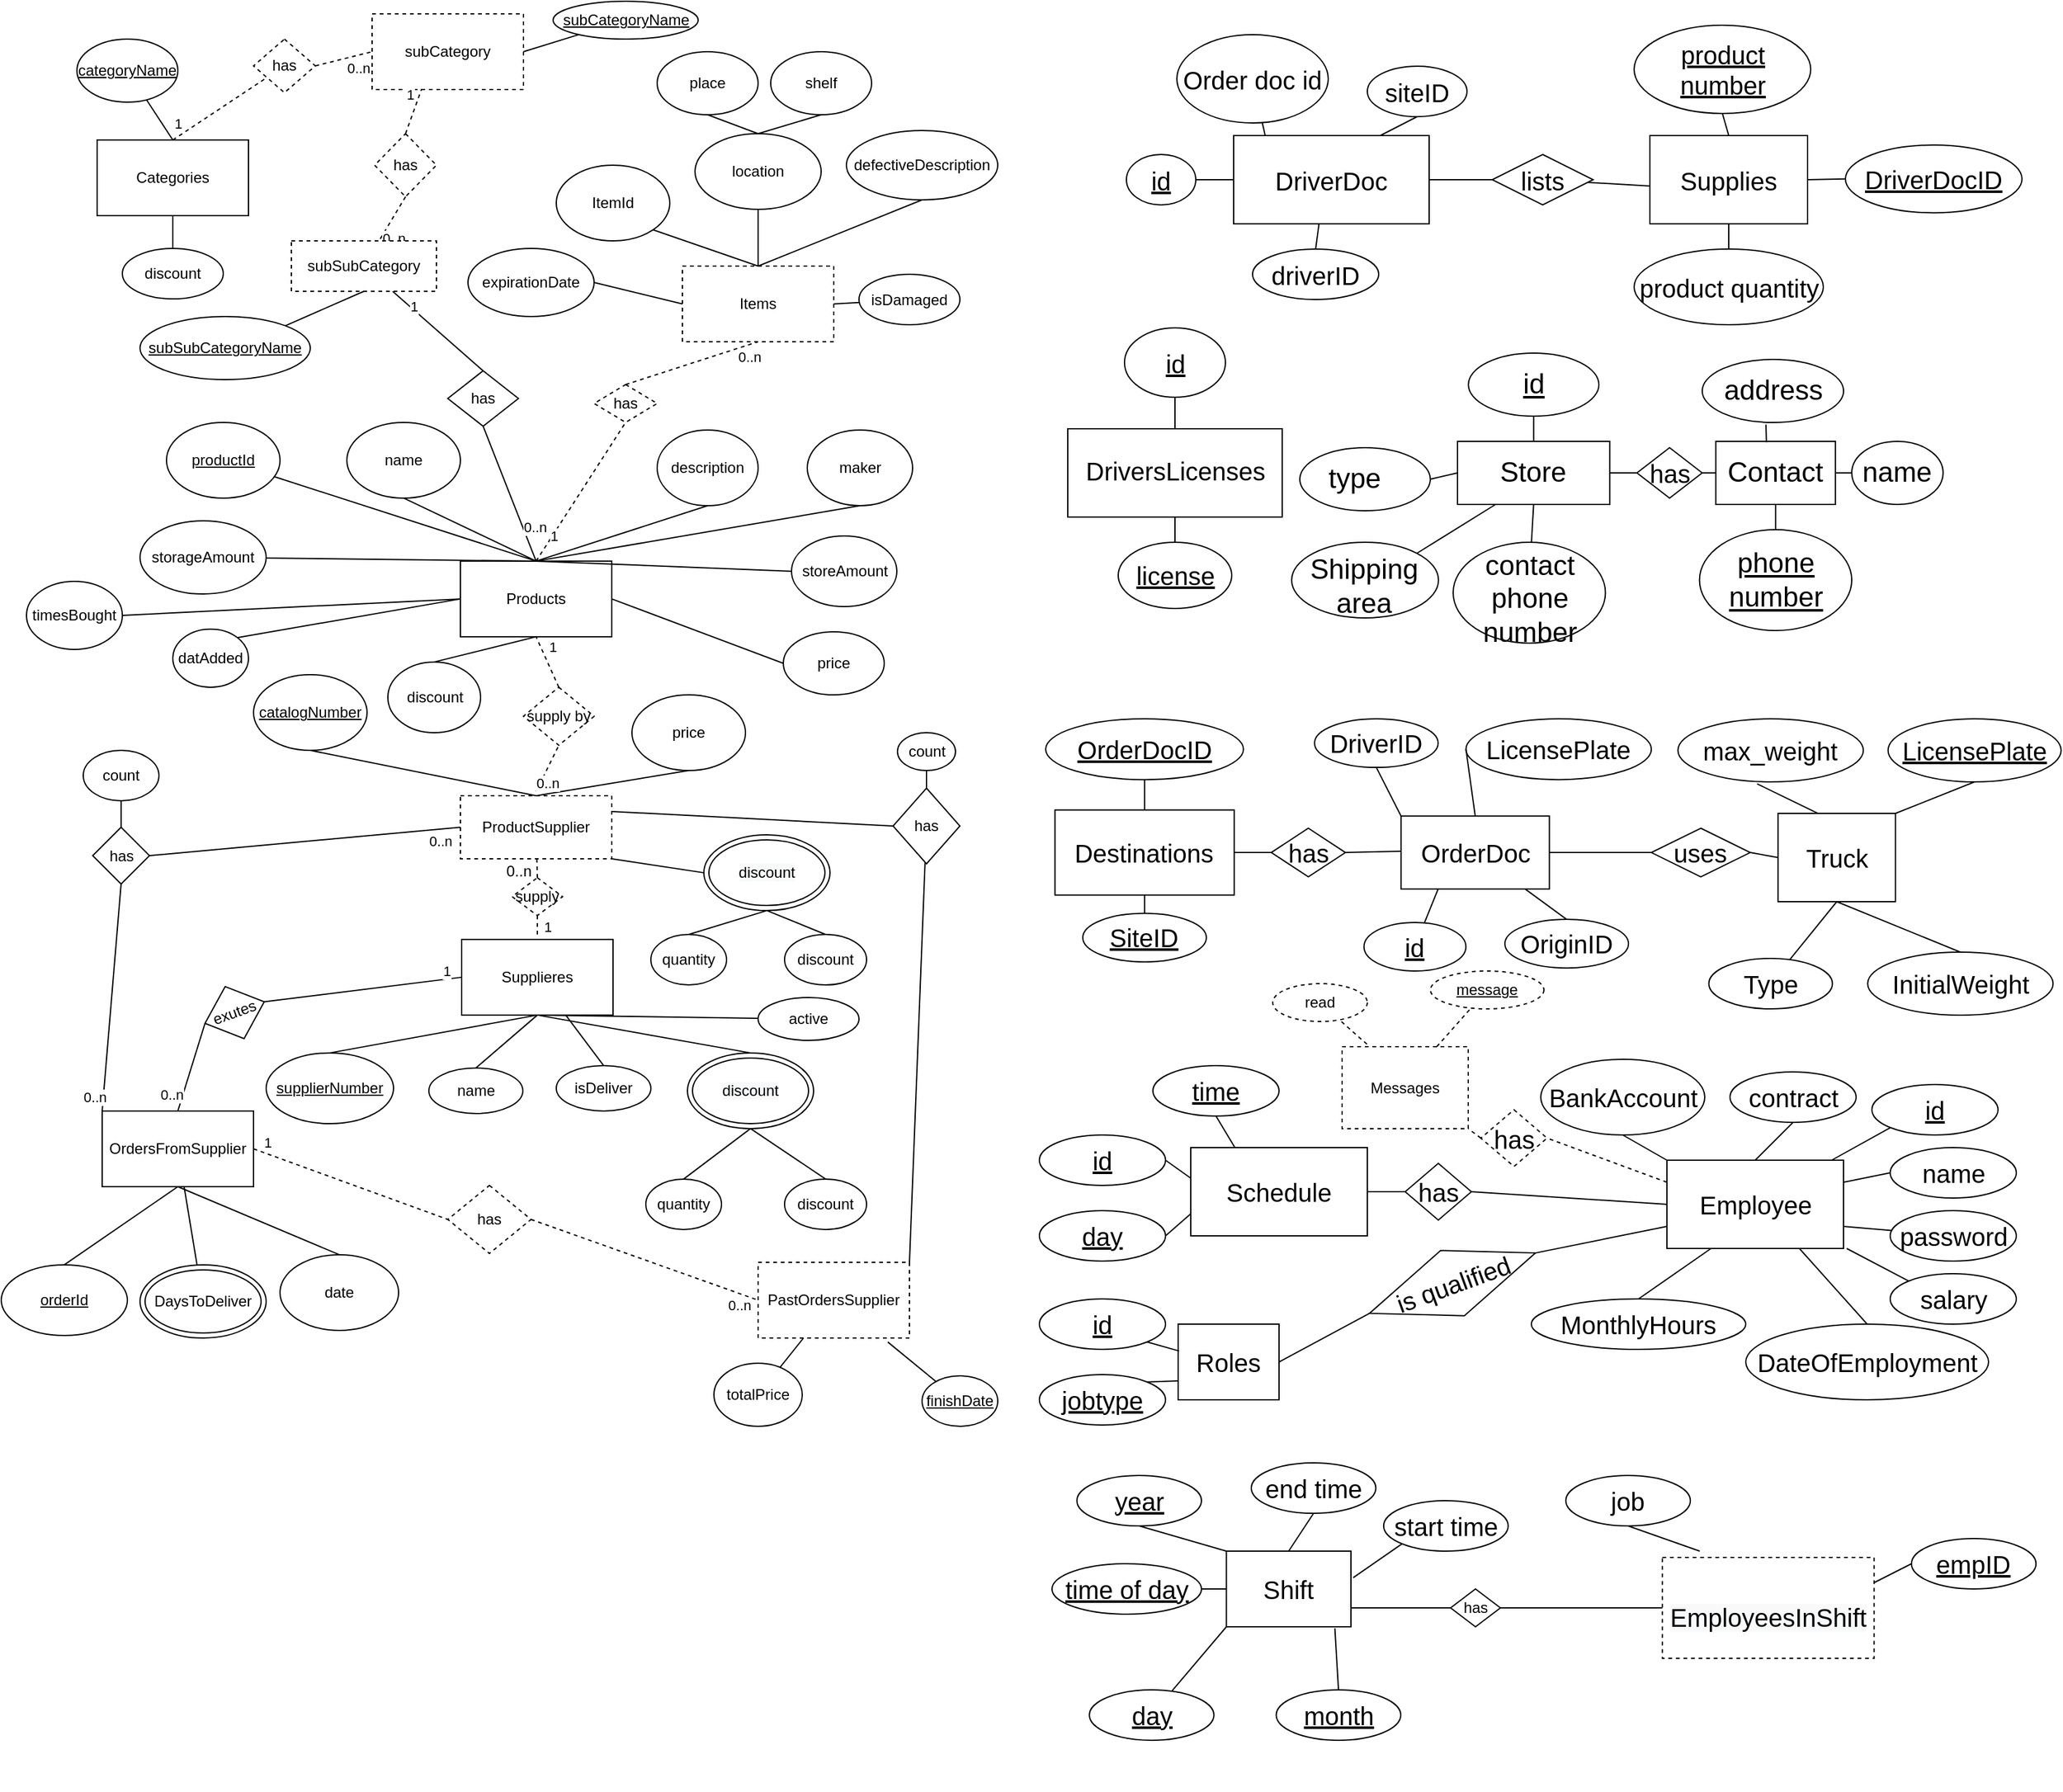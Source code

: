 <mxfile version="18.0.6" type="device"><diagram id="a8lrwHjCBU0lODMXgm01" name="‫עמוד-1‬"><mxGraphModel dx="3422" dy="2772" grid="1" gridSize="10" guides="1" tooltips="1" connect="1" arrows="1" fold="1" page="1" pageScale="1" pageWidth="827" pageHeight="1169" math="0" shadow="0"><root><mxCell id="0"/><mxCell id="1" parent="0"/><mxCell id="OIT80BiZubaz0mVuOnre-30" value="Roles" style="whiteSpace=wrap;html=1;align=center;fontSize=20;" parent="1" vertex="1"><mxGeometry x="120" y="-100" width="80" height="60" as="geometry"/></mxCell><mxCell id="OIT80BiZubaz0mVuOnre-31" value="id" style="ellipse;whiteSpace=wrap;html=1;align=center;fontStyle=4;fontSize=20;" parent="1" vertex="1"><mxGeometry x="10" y="-120" width="100" height="40" as="geometry"/></mxCell><mxCell id="OIT80BiZubaz0mVuOnre-32" value="jobtype" style="ellipse;whiteSpace=wrap;html=1;align=center;fontStyle=4;fontSize=20;" parent="1" vertex="1"><mxGeometry x="10" y="-60" width="100" height="40" as="geometry"/></mxCell><mxCell id="OIT80BiZubaz0mVuOnre-33" value="" style="endArrow=none;html=1;rounded=0;fontSize=20;entryX=1;entryY=0;entryDx=0;entryDy=0;exitX=0;exitY=0.75;exitDx=0;exitDy=0;" parent="1" source="OIT80BiZubaz0mVuOnre-30" target="OIT80BiZubaz0mVuOnre-32" edge="1"><mxGeometry relative="1" as="geometry"><mxPoint x="340" y="113" as="sourcePoint"/><mxPoint x="500" y="113" as="targetPoint"/></mxGeometry></mxCell><mxCell id="OIT80BiZubaz0mVuOnre-34" value="" style="endArrow=none;html=1;rounded=0;fontSize=20;exitX=0.01;exitY=0.355;exitDx=0;exitDy=0;entryX=1;entryY=1;entryDx=0;entryDy=0;exitPerimeter=0;" parent="1" source="OIT80BiZubaz0mVuOnre-30" target="OIT80BiZubaz0mVuOnre-31" edge="1"><mxGeometry relative="1" as="geometry"><mxPoint x="270" y="55" as="sourcePoint"/><mxPoint x="430" y="55" as="targetPoint"/></mxGeometry></mxCell><mxCell id="OIT80BiZubaz0mVuOnre-35" value="Employee" style="whiteSpace=wrap;html=1;align=center;fontSize=20;" parent="1" vertex="1"><mxGeometry x="507.5" y="-230" width="140" height="70" as="geometry"/></mxCell><mxCell id="OIT80BiZubaz0mVuOnre-36" value="id" style="ellipse;whiteSpace=wrap;html=1;align=center;fontStyle=4;fontSize=20;" parent="1" vertex="1"><mxGeometry x="670" y="-290" width="100" height="40" as="geometry"/></mxCell><mxCell id="OIT80BiZubaz0mVuOnre-37" value="name" style="ellipse;whiteSpace=wrap;html=1;align=center;fontSize=20;" parent="1" vertex="1"><mxGeometry x="684.5" y="-240" width="100" height="40" as="geometry"/></mxCell><mxCell id="OIT80BiZubaz0mVuOnre-38" value="password" style="ellipse;whiteSpace=wrap;html=1;align=center;fontSize=20;" parent="1" vertex="1"><mxGeometry x="684.5" y="-190" width="100" height="40" as="geometry"/></mxCell><mxCell id="OIT80BiZubaz0mVuOnre-39" value="salary" style="ellipse;whiteSpace=wrap;html=1;align=center;fontSize=20;" parent="1" vertex="1"><mxGeometry x="684.5" y="-140" width="100" height="40" as="geometry"/></mxCell><mxCell id="OIT80BiZubaz0mVuOnre-40" value="contract" style="ellipse;whiteSpace=wrap;html=1;align=center;fontSize=20;" parent="1" vertex="1"><mxGeometry x="557.5" y="-300" width="100" height="40" as="geometry"/></mxCell><mxCell id="OIT80BiZubaz0mVuOnre-41" value="BankAccount" style="ellipse;whiteSpace=wrap;html=1;align=center;fontSize=20;" parent="1" vertex="1"><mxGeometry x="407.5" y="-310" width="130" height="60" as="geometry"/></mxCell><mxCell id="OIT80BiZubaz0mVuOnre-42" value="DateOfEmployment" style="ellipse;whiteSpace=wrap;html=1;align=center;fontSize=20;" parent="1" vertex="1"><mxGeometry x="570" y="-100" width="192.5" height="60" as="geometry"/></mxCell><mxCell id="OIT80BiZubaz0mVuOnre-43" value="MonthlyHours" style="ellipse;whiteSpace=wrap;html=1;align=center;fontSize=20;" parent="1" vertex="1"><mxGeometry x="400" y="-120" width="170" height="40" as="geometry"/></mxCell><mxCell id="OIT80BiZubaz0mVuOnre-44" value="" style="endArrow=none;html=1;rounded=0;fontSize=20;exitX=0.5;exitY=1;exitDx=0;exitDy=0;entryX=0;entryY=0;entryDx=0;entryDy=0;" parent="1" source="OIT80BiZubaz0mVuOnre-41" target="OIT80BiZubaz0mVuOnre-35" edge="1"><mxGeometry relative="1" as="geometry"><mxPoint x="987.5" y="-200" as="sourcePoint"/><mxPoint x="1147.5" y="-200" as="targetPoint"/></mxGeometry></mxCell><mxCell id="OIT80BiZubaz0mVuOnre-45" value="" style="endArrow=none;html=1;rounded=0;fontSize=20;exitX=0.5;exitY=0;exitDx=0;exitDy=0;entryX=0.5;entryY=1;entryDx=0;entryDy=0;" parent="1" source="OIT80BiZubaz0mVuOnre-35" target="OIT80BiZubaz0mVuOnre-40" edge="1"><mxGeometry relative="1" as="geometry"><mxPoint x="1097.5" y="-262" as="sourcePoint"/><mxPoint x="1257.5" y="-262" as="targetPoint"/></mxGeometry></mxCell><mxCell id="OIT80BiZubaz0mVuOnre-46" value="" style="endArrow=none;html=1;rounded=0;fontSize=20;exitX=1;exitY=0.25;exitDx=0;exitDy=0;entryX=0;entryY=0.5;entryDx=0;entryDy=0;" parent="1" source="OIT80BiZubaz0mVuOnre-35" target="OIT80BiZubaz0mVuOnre-37" edge="1"><mxGeometry relative="1" as="geometry"><mxPoint x="1247.5" y="-181" as="sourcePoint"/><mxPoint x="1407.5" y="-181" as="targetPoint"/></mxGeometry></mxCell><mxCell id="OIT80BiZubaz0mVuOnre-47" value="" style="endArrow=none;html=1;rounded=0;fontSize=20;exitX=0.933;exitY=0;exitDx=0;exitDy=0;exitPerimeter=0;entryX=0;entryY=1;entryDx=0;entryDy=0;" parent="1" source="OIT80BiZubaz0mVuOnre-35" target="OIT80BiZubaz0mVuOnre-36" edge="1"><mxGeometry relative="1" as="geometry"><mxPoint x="1177.5" y="-241" as="sourcePoint"/><mxPoint x="1337.5" y="-241" as="targetPoint"/></mxGeometry></mxCell><mxCell id="OIT80BiZubaz0mVuOnre-48" value="" style="endArrow=none;html=1;rounded=0;fontSize=20;exitX=1;exitY=0.75;exitDx=0;exitDy=0;" parent="1" source="OIT80BiZubaz0mVuOnre-35" target="OIT80BiZubaz0mVuOnre-38" edge="1"><mxGeometry relative="1" as="geometry"><mxPoint x="1277.5" y="-110" as="sourcePoint"/><mxPoint x="1437.5" y="-110" as="targetPoint"/></mxGeometry></mxCell><mxCell id="OIT80BiZubaz0mVuOnre-49" value="" style="endArrow=none;html=1;rounded=0;fontSize=20;entryX=0;entryY=0;entryDx=0;entryDy=0;" parent="1" target="OIT80BiZubaz0mVuOnre-39" edge="1"><mxGeometry relative="1" as="geometry"><mxPoint x="650" y="-160" as="sourcePoint"/><mxPoint x="1377.5" y="-40" as="targetPoint"/></mxGeometry></mxCell><mxCell id="OIT80BiZubaz0mVuOnre-50" value="" style="endArrow=none;html=1;rounded=0;fontSize=20;exitX=0.75;exitY=1;exitDx=0;exitDy=0;entryX=0.5;entryY=0;entryDx=0;entryDy=0;" parent="1" source="OIT80BiZubaz0mVuOnre-35" target="OIT80BiZubaz0mVuOnre-42" edge="1"><mxGeometry relative="1" as="geometry"><mxPoint x="1072.5" y="-2" as="sourcePoint"/><mxPoint x="1232.5" y="-2" as="targetPoint"/></mxGeometry></mxCell><mxCell id="OIT80BiZubaz0mVuOnre-51" value="" style="endArrow=none;html=1;rounded=0;fontSize=20;exitX=0.25;exitY=1;exitDx=0;exitDy=0;entryX=0.5;entryY=0;entryDx=0;entryDy=0;" parent="1" source="OIT80BiZubaz0mVuOnre-35" target="OIT80BiZubaz0mVuOnre-43" edge="1"><mxGeometry relative="1" as="geometry"><mxPoint x="877.5" y="20" as="sourcePoint"/><mxPoint x="1037.5" y="20" as="targetPoint"/></mxGeometry></mxCell><mxCell id="OIT80BiZubaz0mVuOnre-52" value="Schedule" style="whiteSpace=wrap;html=1;align=center;fontSize=20;" parent="1" vertex="1"><mxGeometry x="130" y="-240" width="140" height="70" as="geometry"/></mxCell><mxCell id="OIT80BiZubaz0mVuOnre-53" value="id" style="ellipse;whiteSpace=wrap;html=1;align=center;fontStyle=4;fontSize=20;" parent="1" vertex="1"><mxGeometry x="10" y="-250" width="100" height="40" as="geometry"/></mxCell><mxCell id="OIT80BiZubaz0mVuOnre-54" value="day" style="ellipse;whiteSpace=wrap;html=1;align=center;fontStyle=4;fontSize=20;" parent="1" vertex="1"><mxGeometry x="10" y="-190" width="100" height="40" as="geometry"/></mxCell><mxCell id="OIT80BiZubaz0mVuOnre-55" value="time" style="ellipse;whiteSpace=wrap;html=1;align=center;fontStyle=4;fontSize=20;" parent="1" vertex="1"><mxGeometry x="100" y="-305" width="100" height="40" as="geometry"/></mxCell><mxCell id="OIT80BiZubaz0mVuOnre-56" value="" style="endArrow=none;html=1;rounded=0;fontSize=20;exitX=0.25;exitY=0;exitDx=0;exitDy=0;entryX=0.5;entryY=1;entryDx=0;entryDy=0;" parent="1" source="OIT80BiZubaz0mVuOnre-52" target="OIT80BiZubaz0mVuOnre-55" edge="1"><mxGeometry relative="1" as="geometry"><mxPoint x="1120" y="-541" as="sourcePoint"/><mxPoint x="1280" y="-541" as="targetPoint"/></mxGeometry></mxCell><mxCell id="OIT80BiZubaz0mVuOnre-57" value="" style="endArrow=none;html=1;rounded=0;fontSize=20;exitX=0;exitY=0.75;exitDx=0;exitDy=0;entryX=1;entryY=0.5;entryDx=0;entryDy=0;" parent="1" source="OIT80BiZubaz0mVuOnre-52" target="OIT80BiZubaz0mVuOnre-54" edge="1"><mxGeometry relative="1" as="geometry"><mxPoint x="1110" y="-611" as="sourcePoint"/><mxPoint x="1270" y="-611" as="targetPoint"/></mxGeometry></mxCell><mxCell id="OIT80BiZubaz0mVuOnre-58" value="" style="endArrow=none;html=1;rounded=0;fontSize=20;exitX=0;exitY=0.346;exitDx=0;exitDy=0;entryX=1;entryY=0.5;entryDx=0;entryDy=0;exitPerimeter=0;" parent="1" source="OIT80BiZubaz0mVuOnre-52" target="OIT80BiZubaz0mVuOnre-53" edge="1"><mxGeometry relative="1" as="geometry"><mxPoint x="1105" y="-671" as="sourcePoint"/><mxPoint x="1265" y="-671.0" as="targetPoint"/></mxGeometry></mxCell><mxCell id="OIT80BiZubaz0mVuOnre-59" value="has" style="rhombus;whiteSpace=wrap;html=1;fontSize=20;" parent="1" vertex="1"><mxGeometry x="300" y="-227.5" width="52.5" height="45" as="geometry"/></mxCell><mxCell id="OIT80BiZubaz0mVuOnre-60" value="" style="endArrow=none;html=1;rounded=0;fontSize=20;exitX=1;exitY=0.5;exitDx=0;exitDy=0;entryX=0;entryY=0.5;entryDx=0;entryDy=0;" parent="1" source="OIT80BiZubaz0mVuOnre-59" target="OIT80BiZubaz0mVuOnre-35" edge="1"><mxGeometry relative="1" as="geometry"><mxPoint x="860" y="-181" as="sourcePoint"/><mxPoint x="1020" y="-181" as="targetPoint"/><Array as="points"/></mxGeometry></mxCell><mxCell id="OIT80BiZubaz0mVuOnre-61" value="" style="endArrow=none;html=1;rounded=0;fontSize=20;exitX=1;exitY=0.5;exitDx=0;exitDy=0;" parent="1" source="OIT80BiZubaz0mVuOnre-52" target="OIT80BiZubaz0mVuOnre-59" edge="1"><mxGeometry relative="1" as="geometry"><mxPoint x="954" y="-295" as="sourcePoint"/><mxPoint x="953.75" y="-145" as="targetPoint"/></mxGeometry></mxCell><mxCell id="OIT80BiZubaz0mVuOnre-89" value="" style="endArrow=none;html=1;rounded=0;fontSize=20;entryX=0;entryY=0.75;entryDx=0;entryDy=0;startArrow=none;exitX=1;exitY=0.5;exitDx=0;exitDy=0;" parent="1" source="OIT80BiZubaz0mVuOnre-90" target="OIT80BiZubaz0mVuOnre-35" edge="1"><mxGeometry relative="1" as="geometry"><mxPoint x="860" y="70" as="sourcePoint"/><mxPoint x="1086.25" y="-70.0" as="targetPoint"/><Array as="points"/></mxGeometry></mxCell><mxCell id="OIT80BiZubaz0mVuOnre-90" value="is qualified" style="rhombus;whiteSpace=wrap;html=1;fontSize=20;rotation=-20;" parent="1" vertex="1"><mxGeometry x="267.5" y="-160" width="140" height="55" as="geometry"/></mxCell><mxCell id="OIT80BiZubaz0mVuOnre-91" value="" style="endArrow=none;html=1;rounded=0;fontSize=20;entryX=0;entryY=0.5;entryDx=0;entryDy=0;exitX=1;exitY=0.5;exitDx=0;exitDy=0;" parent="1" source="OIT80BiZubaz0mVuOnre-30" target="OIT80BiZubaz0mVuOnre-90" edge="1"><mxGeometry relative="1" as="geometry"><mxPoint x="190" y="95" as="sourcePoint"/><mxPoint x="-30" y="-45" as="targetPoint"/><Array as="points"/></mxGeometry></mxCell><mxCell id="OIT80BiZubaz0mVuOnre-141" value="" style="endArrow=none;html=1;rounded=0;fontSize=22;exitX=0.5;exitY=0;exitDx=0;exitDy=0;" parent="1" source="OIT80BiZubaz0mVuOnre-139" target="OIT80BiZubaz0mVuOnre-142" edge="1"><mxGeometry width="50" height="50" relative="1" as="geometry"><mxPoint x="111.32" y="-810" as="sourcePoint"/><mxPoint x="130" y="-900" as="targetPoint"/></mxGeometry></mxCell><mxCell id="OIT80BiZubaz0mVuOnre-142" value="&lt;u&gt;id&lt;/u&gt;" style="ellipse;whiteSpace=wrap;html=1;fontSize=20;" parent="1" vertex="1"><mxGeometry x="77.5" y="-890" width="80" height="55" as="geometry"/></mxCell><mxCell id="OIT80BiZubaz0mVuOnre-143" value="&lt;u&gt;license&lt;/u&gt;" style="ellipse;whiteSpace=wrap;html=1;fontSize=20;" parent="1" vertex="1"><mxGeometry x="72.5" y="-720" width="90" height="52.5" as="geometry"/></mxCell><mxCell id="OIT80BiZubaz0mVuOnre-145" value="&lt;span&gt;Categories&lt;/span&gt;" style="rounded=0;whiteSpace=wrap;html=1;" parent="1" vertex="1"><mxGeometry x="-737" y="-1039" width="120" height="60" as="geometry"/></mxCell><mxCell id="OIT80BiZubaz0mVuOnre-146" value="Products" style="rounded=0;whiteSpace=wrap;html=1;" parent="1" vertex="1"><mxGeometry x="-449" y="-705.06" width="120" height="60" as="geometry"/></mxCell><mxCell id="OIT80BiZubaz0mVuOnre-147" value="Items" style="rounded=0;whiteSpace=wrap;html=1;dashed=1;" parent="1" vertex="1"><mxGeometry x="-273" y="-939" width="120" height="60" as="geometry"/></mxCell><mxCell id="OIT80BiZubaz0mVuOnre-148" value="" style="endArrow=none;html=1;rounded=0;exitX=0.5;exitY=0;exitDx=0;exitDy=0;" parent="1" source="OIT80BiZubaz0mVuOnre-145" target="OIT80BiZubaz0mVuOnre-149" edge="1"><mxGeometry width="50" height="50" relative="1" as="geometry"><mxPoint x="-683" y="-1039" as="sourcePoint"/><mxPoint x="-643" y="-1069" as="targetPoint"/></mxGeometry></mxCell><mxCell id="OIT80BiZubaz0mVuOnre-149" value="&lt;u&gt;categoryName&lt;/u&gt;" style="ellipse;whiteSpace=wrap;html=1;" parent="1" vertex="1"><mxGeometry x="-753" y="-1119" width="80" height="50" as="geometry"/></mxCell><mxCell id="OIT80BiZubaz0mVuOnre-150" value="" style="endArrow=none;html=1;rounded=0;exitX=0.5;exitY=0;exitDx=0;exitDy=0;dashed=1;" parent="1" source="OIT80BiZubaz0mVuOnre-145" target="OIT80BiZubaz0mVuOnre-264" edge="1"><mxGeometry width="50" height="50" relative="1" as="geometry"><mxPoint x="-683" y="-979" as="sourcePoint"/><mxPoint x="-533" y="-1029" as="targetPoint"/></mxGeometry></mxCell><mxCell id="OIT80BiZubaz0mVuOnre-151" value="1" style="edgeLabel;html=1;align=center;verticalAlign=middle;resizable=0;points=[];" parent="OIT80BiZubaz0mVuOnre-150" vertex="1" connectable="0"><mxGeometry x="-0.766" y="9" relative="1" as="geometry"><mxPoint as="offset"/></mxGeometry></mxCell><mxCell id="OIT80BiZubaz0mVuOnre-152" value="" style="endArrow=none;html=1;rounded=0;exitX=0.5;exitY=1;exitDx=0;exitDy=0;dashed=1;" parent="1" source="OIT80BiZubaz0mVuOnre-261" target="OIT80BiZubaz0mVuOnre-260" edge="1"><mxGeometry width="50" height="50" relative="1" as="geometry"><mxPoint x="-563" y="-1109" as="sourcePoint"/><mxPoint x="-633" y="-1109" as="targetPoint"/></mxGeometry></mxCell><mxCell id="OIT80BiZubaz0mVuOnre-153" value="0..n" style="edgeLabel;html=1;align=center;verticalAlign=middle;resizable=0;points=[];" parent="OIT80BiZubaz0mVuOnre-152" vertex="1" connectable="0"><mxGeometry x="0.609" y="8" relative="1" as="geometry"><mxPoint as="offset"/></mxGeometry></mxCell><mxCell id="OIT80BiZubaz0mVuOnre-154" value="" style="endArrow=none;html=1;rounded=0;exitX=0.5;exitY=0;exitDx=0;exitDy=0;" parent="1" source="OIT80BiZubaz0mVuOnre-146" target="OIT80BiZubaz0mVuOnre-155" edge="1"><mxGeometry width="50" height="50" relative="1" as="geometry"><mxPoint x="-122" y="-1005.06" as="sourcePoint"/><mxPoint x="-17" y="-1025.06" as="targetPoint"/></mxGeometry></mxCell><mxCell id="OIT80BiZubaz0mVuOnre-155" value="&lt;u&gt;productId&lt;/u&gt;" style="ellipse;whiteSpace=wrap;html=1;" parent="1" vertex="1"><mxGeometry x="-682" y="-815.06" width="90" height="60" as="geometry"/></mxCell><mxCell id="OIT80BiZubaz0mVuOnre-156" value="location" style="ellipse;whiteSpace=wrap;html=1;" parent="1" vertex="1"><mxGeometry x="-263" y="-1044" width="100" height="60" as="geometry"/></mxCell><mxCell id="OIT80BiZubaz0mVuOnre-157" value="" style="endArrow=none;html=1;rounded=0;exitX=0.5;exitY=0;exitDx=0;exitDy=0;entryX=0.5;entryY=1;entryDx=0;entryDy=0;" parent="1" source="OIT80BiZubaz0mVuOnre-147" target="OIT80BiZubaz0mVuOnre-156" edge="1"><mxGeometry width="50" height="50" relative="1" as="geometry"><mxPoint x="-273" y="-909" as="sourcePoint"/><mxPoint x="-223" y="-959" as="targetPoint"/></mxGeometry></mxCell><mxCell id="OIT80BiZubaz0mVuOnre-158" value="ItemId" style="ellipse;whiteSpace=wrap;html=1;" parent="1" vertex="1"><mxGeometry x="-373" y="-1019" width="90" height="60" as="geometry"/></mxCell><mxCell id="OIT80BiZubaz0mVuOnre-159" value="" style="endArrow=none;html=1;rounded=0;exitX=1;exitY=1;exitDx=0;exitDy=0;entryX=0.5;entryY=0;entryDx=0;entryDy=0;" parent="1" source="OIT80BiZubaz0mVuOnre-158" target="OIT80BiZubaz0mVuOnre-147" edge="1"><mxGeometry width="50" height="50" relative="1" as="geometry"><mxPoint x="-273" y="-909" as="sourcePoint"/><mxPoint x="-193" y="-939" as="targetPoint"/></mxGeometry></mxCell><mxCell id="OIT80BiZubaz0mVuOnre-160" value="place" style="ellipse;whiteSpace=wrap;html=1;" parent="1" vertex="1"><mxGeometry x="-293" y="-1109" width="80" height="50" as="geometry"/></mxCell><mxCell id="OIT80BiZubaz0mVuOnre-161" value="shelf" style="ellipse;whiteSpace=wrap;html=1;" parent="1" vertex="1"><mxGeometry x="-203" y="-1109" width="80" height="50" as="geometry"/></mxCell><mxCell id="OIT80BiZubaz0mVuOnre-162" value="" style="endArrow=none;html=1;rounded=0;exitX=0.5;exitY=1;exitDx=0;exitDy=0;entryX=0.5;entryY=0;entryDx=0;entryDy=0;" parent="1" source="OIT80BiZubaz0mVuOnre-160" target="OIT80BiZubaz0mVuOnre-156" edge="1"><mxGeometry width="50" height="50" relative="1" as="geometry"><mxPoint x="-263" y="-969" as="sourcePoint"/><mxPoint x="-213" y="-1019" as="targetPoint"/></mxGeometry></mxCell><mxCell id="OIT80BiZubaz0mVuOnre-163" value="" style="endArrow=none;html=1;rounded=0;entryX=0.5;entryY=1;entryDx=0;entryDy=0;exitX=0.5;exitY=0;exitDx=0;exitDy=0;" parent="1" source="OIT80BiZubaz0mVuOnre-156" target="OIT80BiZubaz0mVuOnre-161" edge="1"><mxGeometry width="50" height="50" relative="1" as="geometry"><mxPoint x="-263" y="-969" as="sourcePoint"/><mxPoint x="-213" y="-1019" as="targetPoint"/></mxGeometry></mxCell><mxCell id="OIT80BiZubaz0mVuOnre-164" value="" style="endArrow=none;dashed=1;html=1;rounded=0;exitX=0.5;exitY=0;exitDx=0;exitDy=0;entryX=0.5;entryY=1;entryDx=0;entryDy=0;" parent="1" source="OIT80BiZubaz0mVuOnre-146" target="OIT80BiZubaz0mVuOnre-165" edge="1"><mxGeometry width="50" height="50" relative="1" as="geometry"><mxPoint x="-212" y="-885.06" as="sourcePoint"/><mxPoint x="-275.939" y="-878.999" as="targetPoint"/></mxGeometry></mxCell><mxCell id="OIT80BiZubaz0mVuOnre-165" value="has" style="rhombus;whiteSpace=wrap;html=1;dashed=1;" parent="1" vertex="1"><mxGeometry x="-343" y="-845.06" width="50" height="30" as="geometry"/></mxCell><mxCell id="OIT80BiZubaz0mVuOnre-166" value="" style="endArrow=none;dashed=1;html=1;rounded=0;exitX=0.5;exitY=0;exitDx=0;exitDy=0;entryX=0.5;entryY=1;entryDx=0;entryDy=0;" parent="1" source="OIT80BiZubaz0mVuOnre-165" target="OIT80BiZubaz0mVuOnre-147" edge="1"><mxGeometry width="50" height="50" relative="1" as="geometry"><mxPoint x="-283" y="-819" as="sourcePoint"/><mxPoint x="-233" y="-869" as="targetPoint"/></mxGeometry></mxCell><mxCell id="OIT80BiZubaz0mVuOnre-167" value="0..n" style="edgeLabel;html=1;align=center;verticalAlign=middle;resizable=0;points=[];" parent="OIT80BiZubaz0mVuOnre-166" vertex="1" connectable="0"><mxGeometry x="0.81" y="-9" relative="1" as="geometry"><mxPoint as="offset"/></mxGeometry></mxCell><mxCell id="OIT80BiZubaz0mVuOnre-168" value="defectiveDescription" style="ellipse;whiteSpace=wrap;html=1;" parent="1" vertex="1"><mxGeometry x="-143" y="-1046.5" width="120" height="55" as="geometry"/></mxCell><mxCell id="OIT80BiZubaz0mVuOnre-169" value="" style="endArrow=none;html=1;rounded=0;exitX=0.5;exitY=0;exitDx=0;exitDy=0;entryX=0.5;entryY=1;entryDx=0;entryDy=0;" parent="1" source="OIT80BiZubaz0mVuOnre-147" target="OIT80BiZubaz0mVuOnre-168" edge="1"><mxGeometry width="50" height="50" relative="1" as="geometry"><mxPoint x="-123" y="-929" as="sourcePoint"/><mxPoint x="-73" y="-979" as="targetPoint"/></mxGeometry></mxCell><mxCell id="OIT80BiZubaz0mVuOnre-170" value="expirationDate" style="ellipse;whiteSpace=wrap;html=1;" parent="1" vertex="1"><mxGeometry x="-443" y="-953" width="100" height="54" as="geometry"/></mxCell><mxCell id="OIT80BiZubaz0mVuOnre-171" value="" style="endArrow=none;html=1;rounded=0;entryX=1;entryY=0.5;entryDx=0;entryDy=0;exitX=0;exitY=0.5;exitDx=0;exitDy=0;" parent="1" source="OIT80BiZubaz0mVuOnre-147" target="OIT80BiZubaz0mVuOnre-170" edge="1"><mxGeometry width="50" height="50" relative="1" as="geometry"><mxPoint x="-233" y="-909" as="sourcePoint"/><mxPoint x="-183" y="-959" as="targetPoint"/></mxGeometry></mxCell><mxCell id="OIT80BiZubaz0mVuOnre-172" value="name" style="ellipse;whiteSpace=wrap;html=1;" parent="1" vertex="1"><mxGeometry x="-539" y="-815.06" width="90" height="60" as="geometry"/></mxCell><mxCell id="OIT80BiZubaz0mVuOnre-173" value="ProductSupplier" style="rounded=0;whiteSpace=wrap;html=1;dashed=1;" parent="1" vertex="1"><mxGeometry x="-449" y="-519" width="120" height="50" as="geometry"/></mxCell><mxCell id="OIT80BiZubaz0mVuOnre-174" value="price" style="ellipse;whiteSpace=wrap;html=1;" parent="1" vertex="1"><mxGeometry x="-313" y="-599" width="90" height="60" as="geometry"/></mxCell><mxCell id="OIT80BiZubaz0mVuOnre-175" value="Supplieres" style="rounded=0;whiteSpace=wrap;html=1;" parent="1" vertex="1"><mxGeometry x="-448" y="-405.06" width="120" height="60" as="geometry"/></mxCell><mxCell id="OIT80BiZubaz0mVuOnre-176" value="supply" style="rhombus;whiteSpace=wrap;html=1;dashed=1;" parent="1" vertex="1"><mxGeometry x="-408" y="-454" width="40" height="30" as="geometry"/></mxCell><mxCell id="OIT80BiZubaz0mVuOnre-177" value="" style="endArrow=none;dashed=1;html=1;rounded=0;exitX=0.5;exitY=0;exitDx=0;exitDy=0;" parent="1" source="OIT80BiZubaz0mVuOnre-176" target="OIT80BiZubaz0mVuOnre-173" edge="1"><mxGeometry width="50" height="50" relative="1" as="geometry"><mxPoint x="-462" y="-585.06" as="sourcePoint"/><mxPoint x="-382" y="-495.06" as="targetPoint"/></mxGeometry></mxCell><mxCell id="OIT80BiZubaz0mVuOnre-178" value="" style="endArrow=none;dashed=1;html=1;rounded=0;entryX=0.5;entryY=1;entryDx=0;entryDy=0;" parent="1" target="OIT80BiZubaz0mVuOnre-176" edge="1"><mxGeometry width="50" height="50" relative="1" as="geometry"><mxPoint x="-388" y="-409" as="sourcePoint"/><mxPoint x="-332" y="-515.06" as="targetPoint"/></mxGeometry></mxCell><mxCell id="OIT80BiZubaz0mVuOnre-179" value="1" style="edgeLabel;html=1;align=center;verticalAlign=middle;resizable=0;points=[];" parent="OIT80BiZubaz0mVuOnre-178" vertex="1" connectable="0"><mxGeometry x="-0.173" y="-8" relative="1" as="geometry"><mxPoint as="offset"/></mxGeometry></mxCell><mxCell id="OIT80BiZubaz0mVuOnre-180" value="supply by" style="rhombus;whiteSpace=wrap;html=1;dashed=1;" parent="1" vertex="1"><mxGeometry x="-399" y="-605.06" width="56" height="46.06" as="geometry"/></mxCell><mxCell id="OIT80BiZubaz0mVuOnre-181" value="" style="endArrow=none;dashed=1;html=1;rounded=0;exitX=0.501;exitY=-0.07;exitDx=0;exitDy=0;exitPerimeter=0;entryX=0.5;entryY=1;entryDx=0;entryDy=0;" parent="1" source="OIT80BiZubaz0mVuOnre-173" target="OIT80BiZubaz0mVuOnre-180" edge="1"><mxGeometry width="50" height="50" relative="1" as="geometry"><mxPoint x="-412" y="-575.06" as="sourcePoint"/><mxPoint x="-362" y="-625.06" as="targetPoint"/></mxGeometry></mxCell><mxCell id="OIT80BiZubaz0mVuOnre-182" value="" style="endArrow=none;dashed=1;html=1;rounded=0;exitX=0.5;exitY=0;exitDx=0;exitDy=0;entryX=0.5;entryY=1;entryDx=0;entryDy=0;" parent="1" source="OIT80BiZubaz0mVuOnre-180" target="OIT80BiZubaz0mVuOnre-146" edge="1"><mxGeometry width="50" height="50" relative="1" as="geometry"><mxPoint x="-412" y="-575.06" as="sourcePoint"/><mxPoint x="-362" y="-625.06" as="targetPoint"/></mxGeometry></mxCell><mxCell id="OIT80BiZubaz0mVuOnre-183" value="1" style="edgeLabel;html=1;align=center;verticalAlign=middle;resizable=0;points=[];" parent="OIT80BiZubaz0mVuOnre-182" vertex="1" connectable="0"><mxGeometry x="0.426" y="-8" relative="1" as="geometry"><mxPoint as="offset"/></mxGeometry></mxCell><mxCell id="OIT80BiZubaz0mVuOnre-184" value="&lt;u&gt;catalogNumber&lt;/u&gt;" style="ellipse;whiteSpace=wrap;html=1;" parent="1" vertex="1"><mxGeometry x="-613" y="-615" width="90" height="60" as="geometry"/></mxCell><mxCell id="OIT80BiZubaz0mVuOnre-185" value="" style="endArrow=none;html=1;rounded=0;exitX=0.5;exitY=1;exitDx=0;exitDy=0;entryX=0.5;entryY=0;entryDx=0;entryDy=0;" parent="1" source="OIT80BiZubaz0mVuOnre-184" target="OIT80BiZubaz0mVuOnre-173" edge="1"><mxGeometry width="50" height="50" relative="1" as="geometry"><mxPoint x="-412" y="-525.06" as="sourcePoint"/><mxPoint x="-362" y="-575.06" as="targetPoint"/></mxGeometry></mxCell><mxCell id="OIT80BiZubaz0mVuOnre-186" value="" style="endArrow=none;html=1;rounded=0;exitX=0.5;exitY=0;exitDx=0;exitDy=0;entryX=0.5;entryY=1;entryDx=0;entryDy=0;" parent="1" source="OIT80BiZubaz0mVuOnre-173" target="OIT80BiZubaz0mVuOnre-174" edge="1"><mxGeometry width="50" height="50" relative="1" as="geometry"><mxPoint x="-302" y="-525.06" as="sourcePoint"/><mxPoint x="-252" y="-575.06" as="targetPoint"/></mxGeometry></mxCell><mxCell id="OIT80BiZubaz0mVuOnre-187" value="0..n" style="edgeLabel;html=1;align=center;verticalAlign=middle;resizable=0;points=[];" parent="OIT80BiZubaz0mVuOnre-186" vertex="1" connectable="0"><mxGeometry x="-0.829" y="9" relative="1" as="geometry"><mxPoint as="offset"/></mxGeometry></mxCell><mxCell id="OIT80BiZubaz0mVuOnre-188" value="&#10;&#10;&lt;span style=&quot;color: rgb(0, 0, 0); font-family: helvetica; font-size: 12px; font-style: normal; font-weight: 400; letter-spacing: normal; text-align: center; text-indent: 0px; text-transform: none; word-spacing: 0px; background-color: rgb(248, 249, 250); display: inline; float: none;&quot;&gt;discount&lt;/span&gt;&#10;&#10;" style="ellipse;shape=doubleEllipse;whiteSpace=wrap;html=1;" parent="1" vertex="1"><mxGeometry x="-256" y="-487.94" width="100" height="60" as="geometry"/></mxCell><mxCell id="OIT80BiZubaz0mVuOnre-189" value="" style="endArrow=none;html=1;rounded=0;exitX=0;exitY=0.5;exitDx=0;exitDy=0;entryX=1;entryY=1;entryDx=0;entryDy=0;" parent="1" source="OIT80BiZubaz0mVuOnre-188" target="OIT80BiZubaz0mVuOnre-173" edge="1"><mxGeometry width="50" height="50" relative="1" as="geometry"><mxPoint x="-69" y="-514" as="sourcePoint"/><mxPoint x="-36" y="-509" as="targetPoint"/></mxGeometry></mxCell><mxCell id="OIT80BiZubaz0mVuOnre-190" value="" style="endArrow=none;html=1;rounded=0;entryX=0.5;entryY=1;entryDx=0;entryDy=0;exitX=0.5;exitY=0;exitDx=0;exitDy=0;" parent="1" source="OIT80BiZubaz0mVuOnre-191" target="OIT80BiZubaz0mVuOnre-188" edge="1"><mxGeometry width="50" height="50" relative="1" as="geometry"><mxPoint x="-278" y="-417.94" as="sourcePoint"/><mxPoint x="-228" y="-467.94" as="targetPoint"/></mxGeometry></mxCell><mxCell id="OIT80BiZubaz0mVuOnre-191" value="quantity" style="ellipse;whiteSpace=wrap;html=1;" parent="1" vertex="1"><mxGeometry x="-298" y="-409" width="60" height="40" as="geometry"/></mxCell><mxCell id="OIT80BiZubaz0mVuOnre-192" value="discount" style="ellipse;whiteSpace=wrap;html=1;" parent="1" vertex="1"><mxGeometry x="-192" y="-409" width="65" height="40" as="geometry"/></mxCell><mxCell id="OIT80BiZubaz0mVuOnre-193" value="" style="endArrow=none;html=1;rounded=0;exitX=0.5;exitY=0;exitDx=0;exitDy=0;entryX=0.5;entryY=1;entryDx=0;entryDy=0;" parent="1" source="OIT80BiZubaz0mVuOnre-192" target="OIT80BiZubaz0mVuOnre-188" edge="1"><mxGeometry width="50" height="50" relative="1" as="geometry"><mxPoint x="-98" y="-417.94" as="sourcePoint"/><mxPoint x="-48" y="-467.94" as="targetPoint"/></mxGeometry></mxCell><mxCell id="OIT80BiZubaz0mVuOnre-194" value="&lt;u&gt;supplierNumber&lt;/u&gt;" style="ellipse;whiteSpace=wrap;html=1;" parent="1" vertex="1"><mxGeometry x="-603" y="-315.06" width="101" height="56.06" as="geometry"/></mxCell><mxCell id="OIT80BiZubaz0mVuOnre-195" value="" style="endArrow=none;html=1;rounded=0;exitX=0.5;exitY=0;exitDx=0;exitDy=0;entryX=0.5;entryY=1;entryDx=0;entryDy=0;" parent="1" source="OIT80BiZubaz0mVuOnre-194" target="OIT80BiZubaz0mVuOnre-175" edge="1"><mxGeometry width="50" height="50" relative="1" as="geometry"><mxPoint x="-482" y="-345.06" as="sourcePoint"/><mxPoint x="-432" y="-395.06" as="targetPoint"/></mxGeometry></mxCell><mxCell id="OIT80BiZubaz0mVuOnre-196" value="name" style="ellipse;whiteSpace=wrap;html=1;" parent="1" vertex="1"><mxGeometry x="-474" y="-303.09" width="74.5" height="36.06" as="geometry"/></mxCell><mxCell id="OIT80BiZubaz0mVuOnre-197" value="" style="endArrow=none;html=1;rounded=0;exitX=0.5;exitY=0;exitDx=0;exitDy=0;entryX=0.5;entryY=1;entryDx=0;entryDy=0;" parent="1" source="OIT80BiZubaz0mVuOnre-196" target="OIT80BiZubaz0mVuOnre-175" edge="1"><mxGeometry width="50" height="50" relative="1" as="geometry"><mxPoint x="-482" y="-345.06" as="sourcePoint"/><mxPoint x="-432" y="-395.06" as="targetPoint"/></mxGeometry></mxCell><mxCell id="OIT80BiZubaz0mVuOnre-198" value="" style="endArrow=none;html=1;rounded=0;exitX=0.5;exitY=1;exitDx=0;exitDy=0;entryX=0.5;entryY=0;entryDx=0;entryDy=0;" parent="1" source="OIT80BiZubaz0mVuOnre-175" target="OIT80BiZubaz0mVuOnre-199" edge="1"><mxGeometry width="50" height="50" relative="1" as="geometry"><mxPoint x="-282" y="-345.06" as="sourcePoint"/><mxPoint x="-220.96" y="-316.885" as="targetPoint"/></mxGeometry></mxCell><mxCell id="OIT80BiZubaz0mVuOnre-199" value="&#10;&#10;&lt;span style=&quot;color: rgb(0, 0, 0); font-family: helvetica; font-size: 12px; font-style: normal; font-weight: 400; letter-spacing: normal; text-align: center; text-indent: 0px; text-transform: none; word-spacing: 0px; background-color: rgb(248, 249, 250); display: inline; float: none;&quot;&gt;discount&lt;/span&gt;&#10;&#10;" style="ellipse;shape=doubleEllipse;whiteSpace=wrap;html=1;" parent="1" vertex="1"><mxGeometry x="-269" y="-315.06" width="100" height="60" as="geometry"/></mxCell><mxCell id="OIT80BiZubaz0mVuOnre-200" value="" style="endArrow=none;html=1;rounded=0;entryX=0.5;entryY=1;entryDx=0;entryDy=0;exitX=0.5;exitY=0;exitDx=0;exitDy=0;" parent="1" source="OIT80BiZubaz0mVuOnre-201" target="OIT80BiZubaz0mVuOnre-199" edge="1"><mxGeometry width="50" height="50" relative="1" as="geometry"><mxPoint x="-309" y="-145.06" as="sourcePoint"/><mxPoint x="-259" y="-195.06" as="targetPoint"/></mxGeometry></mxCell><mxCell id="OIT80BiZubaz0mVuOnre-201" value="quantity" style="ellipse;whiteSpace=wrap;html=1;" parent="1" vertex="1"><mxGeometry x="-302" y="-215.06" width="60" height="40" as="geometry"/></mxCell><mxCell id="OIT80BiZubaz0mVuOnre-202" value="discount" style="ellipse;whiteSpace=wrap;html=1;" parent="1" vertex="1"><mxGeometry x="-192" y="-215.06" width="65" height="40" as="geometry"/></mxCell><mxCell id="OIT80BiZubaz0mVuOnre-203" value="" style="endArrow=none;html=1;rounded=0;exitX=0.5;exitY=0;exitDx=0;exitDy=0;entryX=0.5;entryY=1;entryDx=0;entryDy=0;" parent="1" source="OIT80BiZubaz0mVuOnre-202" target="OIT80BiZubaz0mVuOnre-199" edge="1"><mxGeometry width="50" height="50" relative="1" as="geometry"><mxPoint x="-129" y="-145.06" as="sourcePoint"/><mxPoint x="-79" y="-195.06" as="targetPoint"/></mxGeometry></mxCell><mxCell id="OIT80BiZubaz0mVuOnre-204" value="OrdersFromSupplier" style="rounded=0;whiteSpace=wrap;html=1;" parent="1" vertex="1"><mxGeometry x="-733" y="-269" width="120" height="60" as="geometry"/></mxCell><mxCell id="OIT80BiZubaz0mVuOnre-205" value="&lt;u&gt;orderId&lt;/u&gt;" style="ellipse;whiteSpace=wrap;html=1;" parent="1" vertex="1"><mxGeometry x="-813" y="-147.03" width="100" height="56.06" as="geometry"/></mxCell><mxCell id="OIT80BiZubaz0mVuOnre-206" value="" style="endArrow=none;html=1;rounded=0;entryX=0.5;entryY=1;entryDx=0;entryDy=0;exitX=0.5;exitY=0;exitDx=0;exitDy=0;" parent="1" source="OIT80BiZubaz0mVuOnre-205" target="OIT80BiZubaz0mVuOnre-204" edge="1"><mxGeometry width="50" height="50" relative="1" as="geometry"><mxPoint x="-662" y="-75.06" as="sourcePoint"/><mxPoint x="-612" y="-125.06" as="targetPoint"/></mxGeometry></mxCell><mxCell id="OIT80BiZubaz0mVuOnre-207" value="exutes" style="rhombus;whiteSpace=wrap;html=1;rotation=-20;" parent="1" vertex="1"><mxGeometry x="-653" y="-369" width="50" height="43.94" as="geometry"/></mxCell><mxCell id="OIT80BiZubaz0mVuOnre-208" value="" style="endArrow=none;html=1;rounded=0;exitX=0.5;exitY=0;exitDx=0;exitDy=0;entryX=0;entryY=0.5;entryDx=0;entryDy=0;" parent="1" source="OIT80BiZubaz0mVuOnre-204" target="OIT80BiZubaz0mVuOnre-207" edge="1"><mxGeometry width="50" height="50" relative="1" as="geometry"><mxPoint x="-542" y="-135.06" as="sourcePoint"/><mxPoint x="-492" y="-185.06" as="targetPoint"/></mxGeometry></mxCell><mxCell id="OIT80BiZubaz0mVuOnre-209" value="0..n" style="edgeLabel;html=1;align=center;verticalAlign=middle;resizable=0;points=[];" parent="OIT80BiZubaz0mVuOnre-208" vertex="1" connectable="0"><mxGeometry x="-0.692" y="9" relative="1" as="geometry"><mxPoint as="offset"/></mxGeometry></mxCell><mxCell id="OIT80BiZubaz0mVuOnre-210" value="" style="endArrow=none;html=1;rounded=0;entryX=0;entryY=0.5;entryDx=0;entryDy=0;exitX=1;exitY=0.5;exitDx=0;exitDy=0;" parent="1" source="OIT80BiZubaz0mVuOnre-207" target="OIT80BiZubaz0mVuOnre-175" edge="1"><mxGeometry width="50" height="50" relative="1" as="geometry"><mxPoint x="-772" y="-515.06" as="sourcePoint"/><mxPoint x="-722" y="-565.06" as="targetPoint"/></mxGeometry></mxCell><mxCell id="OIT80BiZubaz0mVuOnre-211" value="1" style="edgeLabel;html=1;align=center;verticalAlign=middle;resizable=0;points=[];" parent="OIT80BiZubaz0mVuOnre-210" vertex="1" connectable="0"><mxGeometry x="0.849" y="7" relative="1" as="geometry"><mxPoint as="offset"/></mxGeometry></mxCell><mxCell id="OIT80BiZubaz0mVuOnre-212" value="date" style="ellipse;whiteSpace=wrap;html=1;" parent="1" vertex="1"><mxGeometry x="-592" y="-155.06" width="94" height="60" as="geometry"/></mxCell><mxCell id="OIT80BiZubaz0mVuOnre-213" value="" style="endArrow=none;html=1;rounded=0;exitX=0.5;exitY=1;exitDx=0;exitDy=0;entryX=0.5;entryY=0;entryDx=0;entryDy=0;" parent="1" source="OIT80BiZubaz0mVuOnre-204" target="OIT80BiZubaz0mVuOnre-212" edge="1"><mxGeometry width="50" height="50" relative="1" as="geometry"><mxPoint x="-403" y="-205.06" as="sourcePoint"/><mxPoint x="-353" y="-255.06" as="targetPoint"/></mxGeometry></mxCell><mxCell id="OIT80BiZubaz0mVuOnre-214" value="has" style="rhombus;whiteSpace=wrap;html=1;" parent="1" vertex="1"><mxGeometry x="-740.5" y="-494" width="45" height="45" as="geometry"/></mxCell><mxCell id="OIT80BiZubaz0mVuOnre-215" value="" style="endArrow=none;html=1;rounded=0;exitX=0;exitY=0;exitDx=0;exitDy=0;entryX=0.5;entryY=1;entryDx=0;entryDy=0;" parent="1" source="OIT80BiZubaz0mVuOnre-204" target="OIT80BiZubaz0mVuOnre-214" edge="1"><mxGeometry width="50" height="50" relative="1" as="geometry"><mxPoint x="-753" y="-465.06" as="sourcePoint"/><mxPoint x="-568" y="-435.06" as="targetPoint"/></mxGeometry></mxCell><mxCell id="OIT80BiZubaz0mVuOnre-216" value="0..n" style="edgeLabel;html=1;align=center;verticalAlign=middle;resizable=0;points=[];" parent="OIT80BiZubaz0mVuOnre-215" vertex="1" connectable="0"><mxGeometry x="-0.877" y="7" relative="1" as="geometry"><mxPoint as="offset"/></mxGeometry></mxCell><mxCell id="OIT80BiZubaz0mVuOnre-217" value="" style="endArrow=none;html=1;rounded=0;exitX=1;exitY=0.5;exitDx=0;exitDy=0;entryX=0;entryY=0.5;entryDx=0;entryDy=0;" parent="1" source="OIT80BiZubaz0mVuOnre-214" target="OIT80BiZubaz0mVuOnre-173" edge="1"><mxGeometry width="50" height="50" relative="1" as="geometry"><mxPoint x="-443" y="-415.06" as="sourcePoint"/><mxPoint x="-393" y="-465.06" as="targetPoint"/></mxGeometry></mxCell><mxCell id="OIT80BiZubaz0mVuOnre-218" value="0..n" style="edgeLabel;html=1;align=center;verticalAlign=middle;resizable=0;points=[];" parent="OIT80BiZubaz0mVuOnre-217" vertex="1" connectable="0"><mxGeometry x="0.859" y="-9" relative="1" as="geometry"><mxPoint as="offset"/></mxGeometry></mxCell><mxCell id="OIT80BiZubaz0mVuOnre-219" value="PastOrdersSupplier" style="rounded=0;whiteSpace=wrap;html=1;dashed=1;" parent="1" vertex="1"><mxGeometry x="-213" y="-149" width="120" height="60" as="geometry"/></mxCell><mxCell id="OIT80BiZubaz0mVuOnre-220" value="has" style="rhombus;whiteSpace=wrap;html=1;dashed=1;" parent="1" vertex="1"><mxGeometry x="-459" y="-210" width="66" height="53.94" as="geometry"/></mxCell><mxCell id="OIT80BiZubaz0mVuOnre-221" value="" style="endArrow=none;html=1;rounded=0;exitX=1;exitY=0.5;exitDx=0;exitDy=0;entryX=0;entryY=0.5;entryDx=0;entryDy=0;dashed=1;" parent="1" source="OIT80BiZubaz0mVuOnre-204" target="OIT80BiZubaz0mVuOnre-220" edge="1"><mxGeometry width="50" height="50" relative="1" as="geometry"><mxPoint x="-419" y="-19" as="sourcePoint"/><mxPoint x="-234" y="11" as="targetPoint"/></mxGeometry></mxCell><mxCell id="OIT80BiZubaz0mVuOnre-222" value="1" style="edgeLabel;html=1;align=center;verticalAlign=middle;resizable=0;points=[];" parent="OIT80BiZubaz0mVuOnre-221" vertex="1" connectable="0"><mxGeometry x="-0.901" y="8" relative="1" as="geometry"><mxPoint as="offset"/></mxGeometry></mxCell><mxCell id="OIT80BiZubaz0mVuOnre-223" value="" style="endArrow=none;html=1;rounded=0;exitX=1;exitY=0.5;exitDx=0;exitDy=0;entryX=0;entryY=0.5;entryDx=0;entryDy=0;dashed=1;" parent="1" source="OIT80BiZubaz0mVuOnre-220" target="OIT80BiZubaz0mVuOnre-219" edge="1"><mxGeometry width="50" height="50" relative="1" as="geometry"><mxPoint x="-373" y="-219" as="sourcePoint"/><mxPoint x="-323" y="-269" as="targetPoint"/></mxGeometry></mxCell><mxCell id="OIT80BiZubaz0mVuOnre-224" value="0..n" style="edgeLabel;html=1;align=center;verticalAlign=middle;resizable=0;points=[];" parent="OIT80BiZubaz0mVuOnre-223" vertex="1" connectable="0"><mxGeometry x="0.857" y="-9" relative="1" as="geometry"><mxPoint x="1" as="offset"/></mxGeometry></mxCell><mxCell id="OIT80BiZubaz0mVuOnre-225" value="DaysToDeliver" style="ellipse;shape=doubleEllipse;whiteSpace=wrap;html=1;" parent="1" vertex="1"><mxGeometry x="-703" y="-147.03" width="100" height="58.03" as="geometry"/></mxCell><mxCell id="OIT80BiZubaz0mVuOnre-226" value="" style="endArrow=none;html=1;rounded=0;" parent="1" source="OIT80BiZubaz0mVuOnre-204" target="OIT80BiZubaz0mVuOnre-225" edge="1"><mxGeometry width="50" height="50" relative="1" as="geometry"><mxPoint x="-663" y="-189" as="sourcePoint"/><mxPoint x="-323" y="-109" as="targetPoint"/></mxGeometry></mxCell><mxCell id="OIT80BiZubaz0mVuOnre-227" value="has" style="rhombus;whiteSpace=wrap;html=1;" parent="1" vertex="1"><mxGeometry x="-459" y="-855.97" width="56" height="43.94" as="geometry"/></mxCell><mxCell id="OIT80BiZubaz0mVuOnre-228" value="" style="endArrow=none;html=1;rounded=0;exitX=0.5;exitY=0;exitDx=0;exitDy=0;entryX=0.5;entryY=1;entryDx=0;entryDy=0;" parent="1" source="OIT80BiZubaz0mVuOnre-146" target="OIT80BiZubaz0mVuOnre-227" edge="1"><mxGeometry width="50" height="50" relative="1" as="geometry"><mxPoint x="-593" y="-869" as="sourcePoint"/><mxPoint x="-543" y="-919" as="targetPoint"/></mxGeometry></mxCell><mxCell id="OIT80BiZubaz0mVuOnre-229" value="0..n" style="edgeLabel;html=1;align=center;verticalAlign=middle;resizable=0;points=[];" parent="OIT80BiZubaz0mVuOnre-228" vertex="1" connectable="0"><mxGeometry x="-0.553" y="-9" relative="1" as="geometry"><mxPoint as="offset"/></mxGeometry></mxCell><mxCell id="OIT80BiZubaz0mVuOnre-230" value="" style="endArrow=none;html=1;rounded=0;exitX=0.5;exitY=0;exitDx=0;exitDy=0;" parent="1" source="OIT80BiZubaz0mVuOnre-227" target="OIT80BiZubaz0mVuOnre-260" edge="1"><mxGeometry width="50" height="50" relative="1" as="geometry"><mxPoint x="-593" y="-869" as="sourcePoint"/><mxPoint x="-543" y="-919" as="targetPoint"/></mxGeometry></mxCell><mxCell id="OIT80BiZubaz0mVuOnre-231" value="1" style="edgeLabel;html=1;align=center;verticalAlign=middle;resizable=0;points=[];" parent="OIT80BiZubaz0mVuOnre-230" vertex="1" connectable="0"><mxGeometry x="0.577" y="-2" relative="1" as="geometry"><mxPoint as="offset"/></mxGeometry></mxCell><mxCell id="OIT80BiZubaz0mVuOnre-232" value="description" style="ellipse;whiteSpace=wrap;html=1;" parent="1" vertex="1"><mxGeometry x="-293" y="-809" width="80" height="60" as="geometry"/></mxCell><mxCell id="OIT80BiZubaz0mVuOnre-233" value="" style="endArrow=none;html=1;rounded=0;entryX=0.5;entryY=1;entryDx=0;entryDy=0;exitX=0.5;exitY=0;exitDx=0;exitDy=0;" parent="1" source="OIT80BiZubaz0mVuOnre-146" target="OIT80BiZubaz0mVuOnre-232" edge="1"><mxGeometry width="50" height="50" relative="1" as="geometry"><mxPoint x="-493" y="-599" as="sourcePoint"/><mxPoint x="-443" y="-649" as="targetPoint"/></mxGeometry></mxCell><mxCell id="OIT80BiZubaz0mVuOnre-234" value="1" style="edgeLabel;html=1;align=center;verticalAlign=middle;resizable=0;points=[];" parent="OIT80BiZubaz0mVuOnre-233" vertex="1" connectable="0"><mxGeometry x="-0.574" y="7" relative="1" as="geometry"><mxPoint x="-13" y="-4" as="offset"/></mxGeometry></mxCell><mxCell id="OIT80BiZubaz0mVuOnre-235" value="" style="endArrow=none;html=1;rounded=0;entryX=0.5;entryY=1;entryDx=0;entryDy=0;exitX=0.5;exitY=0;exitDx=0;exitDy=0;" parent="1" source="OIT80BiZubaz0mVuOnre-146" target="OIT80BiZubaz0mVuOnre-172" edge="1"><mxGeometry width="50" height="50" relative="1" as="geometry"><mxPoint x="-383" y="-699" as="sourcePoint"/><mxPoint x="-443" y="-649" as="targetPoint"/></mxGeometry></mxCell><mxCell id="OIT80BiZubaz0mVuOnre-236" value="maker" style="ellipse;whiteSpace=wrap;html=1;" parent="1" vertex="1"><mxGeometry x="-174" y="-809" width="83.5" height="60" as="geometry"/></mxCell><mxCell id="OIT80BiZubaz0mVuOnre-237" value="" style="endArrow=none;html=1;rounded=0;entryX=0.5;entryY=1;entryDx=0;entryDy=0;exitX=0.5;exitY=0;exitDx=0;exitDy=0;" parent="1" source="OIT80BiZubaz0mVuOnre-146" target="OIT80BiZubaz0mVuOnre-236" edge="1"><mxGeometry width="50" height="50" relative="1" as="geometry"><mxPoint x="-293" y="-669" as="sourcePoint"/><mxPoint x="-243" y="-719" as="targetPoint"/></mxGeometry></mxCell><mxCell id="OIT80BiZubaz0mVuOnre-238" value="storeAmount" style="ellipse;whiteSpace=wrap;html=1;" parent="1" vertex="1"><mxGeometry x="-186.5" y="-725.06" width="83.5" height="56.06" as="geometry"/></mxCell><mxCell id="OIT80BiZubaz0mVuOnre-239" value="" style="endArrow=none;html=1;rounded=0;entryX=0;entryY=0.5;entryDx=0;entryDy=0;exitX=0.5;exitY=0;exitDx=0;exitDy=0;" parent="1" source="OIT80BiZubaz0mVuOnre-146" target="OIT80BiZubaz0mVuOnre-238" edge="1"><mxGeometry width="50" height="50" relative="1" as="geometry"><mxPoint x="-293" y="-669" as="sourcePoint"/><mxPoint x="-243" y="-719" as="targetPoint"/></mxGeometry></mxCell><mxCell id="OIT80BiZubaz0mVuOnre-240" value="storageAmount" style="ellipse;whiteSpace=wrap;html=1;" parent="1" vertex="1"><mxGeometry x="-703" y="-737.03" width="100" height="58.03" as="geometry"/></mxCell><mxCell id="OIT80BiZubaz0mVuOnre-241" value="" style="endArrow=none;html=1;rounded=0;entryX=0.5;entryY=0;entryDx=0;entryDy=0;" parent="1" source="OIT80BiZubaz0mVuOnre-240" target="OIT80BiZubaz0mVuOnre-146" edge="1"><mxGeometry width="50" height="50" relative="1" as="geometry"><mxPoint x="-493" y="-669" as="sourcePoint"/><mxPoint x="-443" y="-719" as="targetPoint"/></mxGeometry></mxCell><mxCell id="OIT80BiZubaz0mVuOnre-242" value="timesBought" style="ellipse;whiteSpace=wrap;html=1;" parent="1" vertex="1"><mxGeometry x="-793" y="-689" width="76" height="53.94" as="geometry"/></mxCell><mxCell id="OIT80BiZubaz0mVuOnre-243" value="" style="endArrow=none;html=1;rounded=0;entryX=0;entryY=0.5;entryDx=0;entryDy=0;exitX=1;exitY=0;exitDx=0;exitDy=0;" parent="1" source="OIT80BiZubaz0mVuOnre-281" target="OIT80BiZubaz0mVuOnre-146" edge="1"><mxGeometry width="50" height="50" relative="1" as="geometry"><mxPoint x="-727" y="-595.06" as="sourcePoint"/><mxPoint x="-493" y="-679" as="targetPoint"/></mxGeometry></mxCell><mxCell id="OIT80BiZubaz0mVuOnre-244" value="" style="endArrow=none;html=1;rounded=0;exitX=1;exitY=0.5;exitDx=0;exitDy=0;entryX=0;entryY=0.5;entryDx=0;entryDy=0;" parent="1" source="OIT80BiZubaz0mVuOnre-242" target="OIT80BiZubaz0mVuOnre-146" edge="1"><mxGeometry width="50" height="50" relative="1" as="geometry"><mxPoint x="-543" y="-629" as="sourcePoint"/><mxPoint x="-493" y="-679" as="targetPoint"/></mxGeometry></mxCell><mxCell id="OIT80BiZubaz0mVuOnre-245" value="price" style="ellipse;whiteSpace=wrap;html=1;" parent="1" vertex="1"><mxGeometry x="-193" y="-649" width="80" height="50" as="geometry"/></mxCell><mxCell id="OIT80BiZubaz0mVuOnre-246" value="" style="endArrow=none;html=1;rounded=0;entryX=0;entryY=0.5;entryDx=0;entryDy=0;exitX=1;exitY=0.5;exitDx=0;exitDy=0;" parent="1" source="OIT80BiZubaz0mVuOnre-146" target="OIT80BiZubaz0mVuOnre-245" edge="1"><mxGeometry width="50" height="50" relative="1" as="geometry"><mxPoint x="-403" y="-639" as="sourcePoint"/><mxPoint x="-353" y="-689" as="targetPoint"/></mxGeometry></mxCell><mxCell id="OIT80BiZubaz0mVuOnre-247" value="discount" style="ellipse;whiteSpace=wrap;html=1;" parent="1" vertex="1"><mxGeometry x="-506.5" y="-625.06" width="73.5" height="56.06" as="geometry"/></mxCell><mxCell id="OIT80BiZubaz0mVuOnre-248" value="" style="endArrow=none;html=1;rounded=0;entryX=0.5;entryY=1;entryDx=0;entryDy=0;exitX=0.5;exitY=0;exitDx=0;exitDy=0;" parent="1" source="OIT80BiZubaz0mVuOnre-247" target="OIT80BiZubaz0mVuOnre-146" edge="1"><mxGeometry width="50" height="50" relative="1" as="geometry"><mxPoint x="-483" y="-599" as="sourcePoint"/><mxPoint x="-433" y="-649" as="targetPoint"/></mxGeometry></mxCell><mxCell id="OIT80BiZubaz0mVuOnre-249" value="discount" style="ellipse;whiteSpace=wrap;html=1;" parent="1" vertex="1"><mxGeometry x="-717" y="-953" width="80" height="40" as="geometry"/></mxCell><mxCell id="OIT80BiZubaz0mVuOnre-250" value="" style="endArrow=none;html=1;rounded=0;exitX=0.5;exitY=0;exitDx=0;exitDy=0;entryX=0.5;entryY=1;entryDx=0;entryDy=0;" parent="1" source="OIT80BiZubaz0mVuOnre-249" target="OIT80BiZubaz0mVuOnre-145" edge="1"><mxGeometry width="50" height="50" relative="1" as="geometry"><mxPoint x="-593" y="-879" as="sourcePoint"/><mxPoint x="-543" y="-929" as="targetPoint"/></mxGeometry></mxCell><mxCell id="OIT80BiZubaz0mVuOnre-251" value="" style="endArrow=none;html=1;rounded=0;exitX=0.857;exitY=1.053;exitDx=0;exitDy=0;exitPerimeter=0;" parent="1" source="OIT80BiZubaz0mVuOnre-219" target="OIT80BiZubaz0mVuOnre-252" edge="1"><mxGeometry width="50" height="50" relative="1" as="geometry"><mxPoint x="-202" y="-79" as="sourcePoint"/><mxPoint x="-143" y="-109" as="targetPoint"/></mxGeometry></mxCell><mxCell id="OIT80BiZubaz0mVuOnre-252" value="&lt;u&gt;finishDate&lt;/u&gt;" style="ellipse;whiteSpace=wrap;html=1;" parent="1" vertex="1"><mxGeometry x="-83" y="-59" width="60" height="40" as="geometry"/></mxCell><mxCell id="OIT80BiZubaz0mVuOnre-253" value="" style="endArrow=none;html=1;rounded=0;" parent="1" source="OIT80BiZubaz0mVuOnre-219" target="OIT80BiZubaz0mVuOnre-254" edge="1"><mxGeometry width="50" height="50" relative="1" as="geometry"><mxPoint x="-203" y="-79" as="sourcePoint"/><mxPoint x="-123" y="-49" as="targetPoint"/></mxGeometry></mxCell><mxCell id="OIT80BiZubaz0mVuOnre-254" value="totalPrice" style="ellipse;whiteSpace=wrap;html=1;" parent="1" vertex="1"><mxGeometry x="-248" y="-69" width="70" height="50" as="geometry"/></mxCell><mxCell id="OIT80BiZubaz0mVuOnre-255" value="" style="endArrow=none;html=1;rounded=0;exitX=0.5;exitY=1;exitDx=0;exitDy=0;" parent="1" source="OIT80BiZubaz0mVuOnre-175" target="OIT80BiZubaz0mVuOnre-256" edge="1"><mxGeometry width="50" height="50" relative="1" as="geometry"><mxPoint x="-273" y="-339" as="sourcePoint"/><mxPoint x="-193" y="-345" as="targetPoint"/></mxGeometry></mxCell><mxCell id="OIT80BiZubaz0mVuOnre-256" value="active" style="ellipse;whiteSpace=wrap;html=1;" parent="1" vertex="1"><mxGeometry x="-213" y="-359" width="80" height="34" as="geometry"/></mxCell><mxCell id="OIT80BiZubaz0mVuOnre-257" value="" style="endArrow=none;html=1;rounded=0;exitX=0.5;exitY=0;exitDx=0;exitDy=0;" parent="1" source="OIT80BiZubaz0mVuOnre-258" target="OIT80BiZubaz0mVuOnre-175" edge="1"><mxGeometry width="50" height="50" relative="1" as="geometry"><mxPoint x="-363" y="-289" as="sourcePoint"/><mxPoint x="-373" y="-259" as="targetPoint"/></mxGeometry></mxCell><mxCell id="OIT80BiZubaz0mVuOnre-258" value="isDeliver" style="ellipse;whiteSpace=wrap;html=1;" parent="1" vertex="1"><mxGeometry x="-373" y="-305.06" width="75" height="36.06" as="geometry"/></mxCell><mxCell id="OIT80BiZubaz0mVuOnre-259" value="&lt;span style=&quot;&quot;&gt;subCategory&lt;br&gt;&lt;/span&gt;" style="rounded=0;whiteSpace=wrap;html=1;dashed=1;" parent="1" vertex="1"><mxGeometry x="-519" y="-1139" width="120" height="60" as="geometry"/></mxCell><mxCell id="OIT80BiZubaz0mVuOnre-260" value="&lt;span style=&quot;&quot;&gt;subSubCategory&lt;/span&gt;" style="rounded=0;whiteSpace=wrap;html=1;dashed=1;" parent="1" vertex="1"><mxGeometry x="-583" y="-959" width="115" height="40" as="geometry"/></mxCell><mxCell id="OIT80BiZubaz0mVuOnre-261" value="has" style="rhombus;whiteSpace=wrap;html=1;dashed=1;" parent="1" vertex="1"><mxGeometry x="-517" y="-1044" width="49" height="50" as="geometry"/></mxCell><mxCell id="OIT80BiZubaz0mVuOnre-262" value="" style="endArrow=none;html=1;rounded=0;exitX=0.5;exitY=0;exitDx=0;exitDy=0;entryX=0.327;entryY=0.993;entryDx=0;entryDy=0;entryPerimeter=0;dashed=1;" parent="1" source="OIT80BiZubaz0mVuOnre-261" target="OIT80BiZubaz0mVuOnre-259" edge="1"><mxGeometry width="50" height="50" relative="1" as="geometry"><mxPoint x="-423" y="-909" as="sourcePoint"/><mxPoint x="-373" y="-959" as="targetPoint"/></mxGeometry></mxCell><mxCell id="OIT80BiZubaz0mVuOnre-263" value="1" style="edgeLabel;html=1;align=center;verticalAlign=middle;resizable=0;points=[];" parent="OIT80BiZubaz0mVuOnre-262" vertex="1" connectable="0"><mxGeometry x="0.615" y="8" relative="1" as="geometry"><mxPoint as="offset"/></mxGeometry></mxCell><mxCell id="OIT80BiZubaz0mVuOnre-264" value="has" style="rhombus;whiteSpace=wrap;html=1;dashed=1;" parent="1" vertex="1"><mxGeometry x="-613" y="-1119" width="49" height="42.5" as="geometry"/></mxCell><mxCell id="OIT80BiZubaz0mVuOnre-265" value="" style="endArrow=none;html=1;rounded=0;entryX=0;entryY=0.5;entryDx=0;entryDy=0;exitX=1;exitY=0.5;exitDx=0;exitDy=0;dashed=1;" parent="1" source="OIT80BiZubaz0mVuOnre-264" target="OIT80BiZubaz0mVuOnre-259" edge="1"><mxGeometry width="50" height="50" relative="1" as="geometry"><mxPoint x="-524" y="-1039" as="sourcePoint"/><mxPoint x="-474" y="-1089" as="targetPoint"/></mxGeometry></mxCell><mxCell id="OIT80BiZubaz0mVuOnre-266" value="0..n" style="edgeLabel;html=1;align=center;verticalAlign=middle;resizable=0;points=[];" parent="OIT80BiZubaz0mVuOnre-265" vertex="1" connectable="0"><mxGeometry x="0.398" y="-10" relative="1" as="geometry"><mxPoint as="offset"/></mxGeometry></mxCell><mxCell id="OIT80BiZubaz0mVuOnre-267" value="" style="endArrow=none;html=1;rounded=0;exitX=1;exitY=0.5;exitDx=0;exitDy=0;" parent="1" source="OIT80BiZubaz0mVuOnre-259" target="OIT80BiZubaz0mVuOnre-268" edge="1"><mxGeometry width="50" height="50" relative="1" as="geometry"><mxPoint x="-343" y="-1104" as="sourcePoint"/><mxPoint x="-323" y="-1119" as="targetPoint"/></mxGeometry></mxCell><mxCell id="OIT80BiZubaz0mVuOnre-268" value="&lt;span style=&quot;&quot;&gt;&lt;u&gt;subCategoryName&lt;/u&gt;&lt;/span&gt;" style="ellipse;whiteSpace=wrap;html=1;" parent="1" vertex="1"><mxGeometry x="-375.5" y="-1149" width="115" height="30" as="geometry"/></mxCell><mxCell id="OIT80BiZubaz0mVuOnre-269" value="" style="endArrow=none;html=1;rounded=0;entryX=0.5;entryY=1;entryDx=0;entryDy=0;exitX=1;exitY=0;exitDx=0;exitDy=0;" parent="1" source="OIT80BiZubaz0mVuOnre-270" target="OIT80BiZubaz0mVuOnre-260" edge="1"><mxGeometry width="50" height="50" relative="1" as="geometry"><mxPoint x="-593" y="-879" as="sourcePoint"/><mxPoint x="-583" y="-909" as="targetPoint"/></mxGeometry></mxCell><mxCell id="OIT80BiZubaz0mVuOnre-270" value="&lt;span style=&quot;&quot;&gt;&lt;u&gt;subSubCategoryName&lt;/u&gt;&lt;/span&gt;" style="ellipse;whiteSpace=wrap;html=1;" parent="1" vertex="1"><mxGeometry x="-703" y="-899" width="135" height="50" as="geometry"/></mxCell><mxCell id="OIT80BiZubaz0mVuOnre-271" value="" style="endArrow=none;html=1;rounded=0;exitX=1;exitY=0.5;exitDx=0;exitDy=0;" parent="1" source="OIT80BiZubaz0mVuOnre-147" target="OIT80BiZubaz0mVuOnre-272" edge="1"><mxGeometry width="50" height="50" relative="1" as="geometry"><mxPoint x="-113" y="-909" as="sourcePoint"/><mxPoint x="-83" y="-949" as="targetPoint"/></mxGeometry></mxCell><mxCell id="OIT80BiZubaz0mVuOnre-272" value="isDamaged" style="ellipse;whiteSpace=wrap;html=1;" parent="1" vertex="1"><mxGeometry x="-133" y="-932.5" width="80" height="40" as="geometry"/></mxCell><mxCell id="OIT80BiZubaz0mVuOnre-273" value="0..n" style="text;html=1;align=center;verticalAlign=middle;resizable=0;points=[];autosize=1;strokeColor=none;fillColor=none;" parent="1" vertex="1"><mxGeometry x="-423" y="-469" width="40" height="20" as="geometry"/></mxCell><mxCell id="OIT80BiZubaz0mVuOnre-274" value="count" style="ellipse;whiteSpace=wrap;html=1;" parent="1" vertex="1"><mxGeometry x="-102.5" y="-569" width="46" height="30" as="geometry"/></mxCell><mxCell id="OIT80BiZubaz0mVuOnre-275" value="" style="endArrow=none;html=1;rounded=0;entryX=0.5;entryY=0;entryDx=0;entryDy=0;exitX=0.5;exitY=1;exitDx=0;exitDy=0;" parent="1" source="OIT80BiZubaz0mVuOnre-274" target="OIT80BiZubaz0mVuOnre-277" edge="1"><mxGeometry width="50" height="50" relative="1" as="geometry"><mxPoint x="-783" y="-434" as="sourcePoint"/><mxPoint x="-733" y="-484" as="targetPoint"/></mxGeometry></mxCell><mxCell id="OIT80BiZubaz0mVuOnre-276" value="" style="endArrow=none;html=1;rounded=0;exitX=1;exitY=0;exitDx=0;exitDy=0;" parent="1" source="OIT80BiZubaz0mVuOnre-219" target="OIT80BiZubaz0mVuOnre-277" edge="1"><mxGeometry width="50" height="50" relative="1" as="geometry"><mxPoint x="-423" y="-219" as="sourcePoint"/><mxPoint x="-43" y="-469" as="targetPoint"/></mxGeometry></mxCell><mxCell id="OIT80BiZubaz0mVuOnre-277" value="has" style="rhombus;whiteSpace=wrap;html=1;" parent="1" vertex="1"><mxGeometry x="-106" y="-525" width="53" height="60" as="geometry"/></mxCell><mxCell id="OIT80BiZubaz0mVuOnre-278" value="" style="endArrow=none;html=1;rounded=0;entryX=0;entryY=0.5;entryDx=0;entryDy=0;exitX=1;exitY=0.25;exitDx=0;exitDy=0;" parent="1" source="OIT80BiZubaz0mVuOnre-173" target="OIT80BiZubaz0mVuOnre-277" edge="1"><mxGeometry width="50" height="50" relative="1" as="geometry"><mxPoint x="-213" y="-515.06" as="sourcePoint"/><mxPoint x="-163" y="-565.06" as="targetPoint"/></mxGeometry></mxCell><mxCell id="OIT80BiZubaz0mVuOnre-279" value="count" style="ellipse;whiteSpace=wrap;html=1;" parent="1" vertex="1"><mxGeometry x="-748" y="-555" width="60" height="40" as="geometry"/></mxCell><mxCell id="OIT80BiZubaz0mVuOnre-280" value="" style="endArrow=none;html=1;rounded=0;entryX=0.5;entryY=0;entryDx=0;entryDy=0;exitX=0.5;exitY=1;exitDx=0;exitDy=0;" parent="1" source="OIT80BiZubaz0mVuOnre-279" target="OIT80BiZubaz0mVuOnre-214" edge="1"><mxGeometry width="50" height="50" relative="1" as="geometry"><mxPoint x="-773" y="-424" as="sourcePoint"/><mxPoint x="-711.75" y="-477.75" as="targetPoint"/></mxGeometry></mxCell><mxCell id="OIT80BiZubaz0mVuOnre-281" value="datAdded" style="ellipse;whiteSpace=wrap;html=1;" parent="1" vertex="1"><mxGeometry x="-677" y="-651.12" width="60" height="46.06" as="geometry"/></mxCell><mxCell id="OIT80BiZubaz0mVuOnre-282" value="Messages" style="rounded=0;whiteSpace=wrap;html=1;dashed=1;" parent="1" vertex="1"><mxGeometry x="250" y="-320" width="100" height="65" as="geometry"/></mxCell><mxCell id="OIT80BiZubaz0mVuOnre-283" value="" style="endArrow=none;html=1;rounded=0;entryX=1;entryY=1;entryDx=0;entryDy=0;exitX=0;exitY=0.5;exitDx=0;exitDy=0;dashed=1;" parent="1" source="OIT80BiZubaz0mVuOnre-284" target="OIT80BiZubaz0mVuOnre-282" edge="1"><mxGeometry width="50" height="50" relative="1" as="geometry"><mxPoint x="1020" y="-260" as="sourcePoint"/><mxPoint x="1120" y="-220" as="targetPoint"/></mxGeometry></mxCell><mxCell id="OIT80BiZubaz0mVuOnre-284" value="has" style="rhombus;whiteSpace=wrap;html=1;fontSize=20;dashed=1;" parent="1" vertex="1"><mxGeometry x="360" y="-270" width="52.5" height="45" as="geometry"/></mxCell><mxCell id="OIT80BiZubaz0mVuOnre-286" value="" style="endArrow=none;html=1;rounded=0;entryX=1;entryY=0.5;entryDx=0;entryDy=0;exitX=0;exitY=0.25;exitDx=0;exitDy=0;dashed=1;" parent="1" source="OIT80BiZubaz0mVuOnre-35" target="OIT80BiZubaz0mVuOnre-284" edge="1"><mxGeometry width="50" height="50" relative="1" as="geometry"><mxPoint x="1004.38" y="-125" as="sourcePoint"/><mxPoint x="370.0" y="-247.5" as="targetPoint"/></mxGeometry></mxCell><mxCell id="OIT80BiZubaz0mVuOnre-296" value="" style="group" parent="1" vertex="1" connectable="0"><mxGeometry x="79" y="-1130" width="710" height="237.5" as="geometry"/></mxCell><mxCell id="OIT80BiZubaz0mVuOnre-120" value="DriverDoc" style="whiteSpace=wrap;html=1;align=center;fontSize=20;" parent="OIT80BiZubaz0mVuOnre-296" vertex="1"><mxGeometry x="85" y="87.5" width="155" height="70" as="geometry"/></mxCell><mxCell id="OIT80BiZubaz0mVuOnre-121" value="&lt;u&gt;id&lt;/u&gt;" style="ellipse;whiteSpace=wrap;html=1;align=center;fontSize=20;" parent="OIT80BiZubaz0mVuOnre-296" vertex="1"><mxGeometry y="102.5" width="55" height="40" as="geometry"/></mxCell><mxCell id="OIT80BiZubaz0mVuOnre-122" value="driverID" style="ellipse;whiteSpace=wrap;html=1;align=center;fontSize=20;" parent="OIT80BiZubaz0mVuOnre-296" vertex="1"><mxGeometry x="100" y="177.5" width="100" height="40" as="geometry"/></mxCell><mxCell id="OIT80BiZubaz0mVuOnre-123" value="siteID" style="ellipse;whiteSpace=wrap;html=1;align=center;fontSize=20;" parent="OIT80BiZubaz0mVuOnre-296" vertex="1"><mxGeometry x="191" y="32.5" width="79" height="40" as="geometry"/></mxCell><mxCell id="OIT80BiZubaz0mVuOnre-124" value="Order doc id" style="ellipse;whiteSpace=wrap;html=1;align=center;fontSize=20;" parent="OIT80BiZubaz0mVuOnre-296" vertex="1"><mxGeometry x="40" y="7.5" width="120" height="70" as="geometry"/></mxCell><mxCell id="OIT80BiZubaz0mVuOnre-125" value="" style="endArrow=none;html=1;rounded=0;fontSize=22;entryX=0.5;entryY=1;entryDx=0;entryDy=0;exitX=0.75;exitY=0;exitDx=0;exitDy=0;" parent="OIT80BiZubaz0mVuOnre-296" source="OIT80BiZubaz0mVuOnre-120" target="OIT80BiZubaz0mVuOnre-123" edge="1"><mxGeometry width="50" height="50" relative="1" as="geometry"><mxPoint x="155" y="87.5" as="sourcePoint"/><mxPoint x="205" y="37.5" as="targetPoint"/></mxGeometry></mxCell><mxCell id="OIT80BiZubaz0mVuOnre-126" value="" style="endArrow=none;html=1;rounded=0;fontSize=22;" parent="OIT80BiZubaz0mVuOnre-296" target="OIT80BiZubaz0mVuOnre-124" edge="1"><mxGeometry width="50" height="50" relative="1" as="geometry"><mxPoint x="110" y="87.5" as="sourcePoint"/><mxPoint x="160" y="37.5" as="targetPoint"/></mxGeometry></mxCell><mxCell id="OIT80BiZubaz0mVuOnre-127" value="" style="endArrow=none;html=1;rounded=0;fontSize=22;exitX=1;exitY=0.5;exitDx=0;exitDy=0;entryX=0;entryY=0.5;entryDx=0;entryDy=0;" parent="OIT80BiZubaz0mVuOnre-296" source="OIT80BiZubaz0mVuOnre-121" target="OIT80BiZubaz0mVuOnre-120" edge="1"><mxGeometry width="50" height="50" relative="1" as="geometry"><mxPoint x="25" y="192.5" as="sourcePoint"/><mxPoint x="75" y="142.5" as="targetPoint"/></mxGeometry></mxCell><mxCell id="OIT80BiZubaz0mVuOnre-128" value="" style="endArrow=none;html=1;rounded=0;fontSize=22;entryX=0.437;entryY=0.994;entryDx=0;entryDy=0;entryPerimeter=0;exitX=0.5;exitY=0;exitDx=0;exitDy=0;" parent="OIT80BiZubaz0mVuOnre-296" source="OIT80BiZubaz0mVuOnre-122" target="OIT80BiZubaz0mVuOnre-120" edge="1"><mxGeometry width="50" height="50" relative="1" as="geometry"><mxPoint x="140" y="227.5" as="sourcePoint"/><mxPoint x="190" y="177.5" as="targetPoint"/></mxGeometry></mxCell><mxCell id="OIT80BiZubaz0mVuOnre-129" value="" style="endArrow=none;html=1;rounded=0;fontSize=22;entryX=0;entryY=0.5;entryDx=0;entryDy=0;exitX=1;exitY=0.5;exitDx=0;exitDy=0;" parent="OIT80BiZubaz0mVuOnre-296" source="OIT80BiZubaz0mVuOnre-120" target="OIT80BiZubaz0mVuOnre-130" edge="1"><mxGeometry width="50" height="50" relative="1" as="geometry"><mxPoint x="275" y="127.5" as="sourcePoint"/><mxPoint x="475" y="127.5" as="targetPoint"/></mxGeometry></mxCell><mxCell id="OIT80BiZubaz0mVuOnre-130" value="lists" style="rhombus;whiteSpace=wrap;html=1;fontSize=20;" parent="OIT80BiZubaz0mVuOnre-296" vertex="1"><mxGeometry x="290" y="102.5" width="80" height="40" as="geometry"/></mxCell><mxCell id="OIT80BiZubaz0mVuOnre-131" value="" style="endArrow=none;html=1;rounded=0;fontSize=22;" parent="OIT80BiZubaz0mVuOnre-296" source="OIT80BiZubaz0mVuOnre-130" edge="1"><mxGeometry width="50" height="50" relative="1" as="geometry"><mxPoint x="344" y="127.5" as="sourcePoint"/><mxPoint x="415" y="127.5" as="targetPoint"/></mxGeometry></mxCell><mxCell id="OIT80BiZubaz0mVuOnre-132" value="Supplies" style="whiteSpace=wrap;html=1;align=center;fontSize=20;" parent="OIT80BiZubaz0mVuOnre-296" vertex="1"><mxGeometry x="415" y="87.5" width="125" height="70" as="geometry"/></mxCell><mxCell id="OIT80BiZubaz0mVuOnre-133" value="&lt;u&gt;product number&lt;/u&gt;" style="ellipse;whiteSpace=wrap;html=1;align=center;fontSize=20;" parent="OIT80BiZubaz0mVuOnre-296" vertex="1"><mxGeometry x="402.5" width="140" height="70" as="geometry"/></mxCell><mxCell id="OIT80BiZubaz0mVuOnre-134" value="&lt;u&gt;DriverDocID&lt;/u&gt;" style="ellipse;whiteSpace=wrap;html=1;align=center;fontSize=20;" parent="OIT80BiZubaz0mVuOnre-296" vertex="1"><mxGeometry x="570" y="95" width="140" height="53.75" as="geometry"/></mxCell><mxCell id="OIT80BiZubaz0mVuOnre-135" value="product quantity" style="ellipse;whiteSpace=wrap;html=1;align=center;fontSize=20;" parent="OIT80BiZubaz0mVuOnre-296" vertex="1"><mxGeometry x="402.5" y="177.5" width="150" height="60" as="geometry"/></mxCell><mxCell id="OIT80BiZubaz0mVuOnre-136" value="" style="endArrow=none;html=1;rounded=0;fontSize=22;exitX=0.5;exitY=1;exitDx=0;exitDy=0;entryX=0.5;entryY=0;entryDx=0;entryDy=0;" parent="OIT80BiZubaz0mVuOnre-296" source="OIT80BiZubaz0mVuOnre-133" target="OIT80BiZubaz0mVuOnre-132" edge="1"><mxGeometry width="50" height="50" relative="1" as="geometry"><mxPoint x="315" y="77.5" as="sourcePoint"/><mxPoint x="505" y="87.5" as="targetPoint"/></mxGeometry></mxCell><mxCell id="OIT80BiZubaz0mVuOnre-137" value="" style="endArrow=none;html=1;rounded=0;fontSize=22;entryX=0;entryY=0.5;entryDx=0;entryDy=0;exitX=1;exitY=0.5;exitDx=0;exitDy=0;" parent="OIT80BiZubaz0mVuOnre-296" source="OIT80BiZubaz0mVuOnre-132" target="OIT80BiZubaz0mVuOnre-134" edge="1"><mxGeometry width="50" height="50" relative="1" as="geometry"><mxPoint x="605" y="106.07" as="sourcePoint"/><mxPoint x="805" y="106.07" as="targetPoint"/></mxGeometry></mxCell><mxCell id="OIT80BiZubaz0mVuOnre-138" value="" style="endArrow=none;html=1;rounded=0;fontSize=22;entryX=0.5;entryY=1;entryDx=0;entryDy=0;exitX=0.5;exitY=0;exitDx=0;exitDy=0;" parent="OIT80BiZubaz0mVuOnre-296" source="OIT80BiZubaz0mVuOnre-135" target="OIT80BiZubaz0mVuOnre-132" edge="1"><mxGeometry width="50" height="50" relative="1" as="geometry"><mxPoint x="465" y="203.63" as="sourcePoint"/><mxPoint x="573.68" y="157.5" as="targetPoint"/></mxGeometry></mxCell><mxCell id="OIT80BiZubaz0mVuOnre-299" value="" style="group" parent="1" vertex="1" connectable="0"><mxGeometry x="30" y="-810" width="170" height="70" as="geometry"/></mxCell><mxCell id="OIT80BiZubaz0mVuOnre-139" value="" style="rounded=0;whiteSpace=wrap;html=1;" parent="OIT80BiZubaz0mVuOnre-299" vertex="1"><mxGeometry x="2.5" width="170" height="70" as="geometry"/></mxCell><mxCell id="OIT80BiZubaz0mVuOnre-140" value="&lt;font style=&quot;font-size: 20px&quot;&gt;DriversLicenses&lt;/font&gt;" style="text;html=1;strokeColor=none;fillColor=none;align=center;verticalAlign=middle;whiteSpace=wrap;rounded=0;" parent="OIT80BiZubaz0mVuOnre-299" vertex="1"><mxGeometry x="37.5" y="15" width="100" height="35" as="geometry"/></mxCell><mxCell id="OIT80BiZubaz0mVuOnre-144" value="" style="endArrow=none;html=1;rounded=0;fontSize=22;entryX=0.5;entryY=0;entryDx=0;entryDy=0;exitX=0.5;exitY=1;exitDx=0;exitDy=0;" parent="OIT80BiZubaz0mVuOnre-299" source="OIT80BiZubaz0mVuOnre-139" target="OIT80BiZubaz0mVuOnre-143" edge="1"><mxGeometry width="50" height="50" relative="1" as="geometry"><mxPoint x="176" y="45.08" as="sourcePoint"/><mxPoint x="189.999" y="-30.004" as="targetPoint"/></mxGeometry></mxCell><mxCell id="OIT80BiZubaz0mVuOnre-301" value="" style="group" parent="1" vertex="1" connectable="0"><mxGeometry x="210" y="-870" width="610" height="230" as="geometry"/></mxCell><mxCell id="OIT80BiZubaz0mVuOnre-88" value="&lt;span style=&quot;font-size: 22px;&quot;&gt;Store&lt;/span&gt;" style="whiteSpace=wrap;html=1;align=center;fontSize=20;" parent="OIT80BiZubaz0mVuOnre-301" vertex="1"><mxGeometry x="131.484" y="70" width="120.707" height="50" as="geometry"/></mxCell><mxCell id="OIT80BiZubaz0mVuOnre-93" value="" style="ellipse;whiteSpace=wrap;html=1;fontSize=22;" parent="OIT80BiZubaz0mVuOnre-301" vertex="1"><mxGeometry x="128.035" y="150" width="120.707" height="80" as="geometry"/></mxCell><mxCell id="OIT80BiZubaz0mVuOnre-94" value="" style="ellipse;whiteSpace=wrap;html=1;fontSize=22;" parent="OIT80BiZubaz0mVuOnre-301" vertex="1"><mxGeometry x="140.106" width="103.463" height="50" as="geometry"/></mxCell><mxCell id="OIT80BiZubaz0mVuOnre-95" value="" style="ellipse;whiteSpace=wrap;html=1;fontSize=22;" parent="OIT80BiZubaz0mVuOnre-301" vertex="1"><mxGeometry x="6.466" y="75" width="103.463" height="50" as="geometry"/></mxCell><mxCell id="OIT80BiZubaz0mVuOnre-96" value="" style="endArrow=none;html=1;rounded=0;fontSize=22;entryX=0.5;entryY=1;entryDx=0;entryDy=0;exitX=0.5;exitY=0;exitDx=0;exitDy=0;" parent="OIT80BiZubaz0mVuOnre-301" source="OIT80BiZubaz0mVuOnre-88" target="OIT80BiZubaz0mVuOnre-94" edge="1"><mxGeometry width="50" height="50" relative="1" as="geometry"><mxPoint x="75.442" y="60" as="sourcePoint"/><mxPoint x="489.293" y="140" as="targetPoint"/></mxGeometry></mxCell><mxCell id="OIT80BiZubaz0mVuOnre-97" value="&lt;u&gt;id&lt;/u&gt;" style="text;html=1;strokeColor=none;fillColor=none;align=center;verticalAlign=middle;whiteSpace=wrap;rounded=0;fontSize=22;" parent="OIT80BiZubaz0mVuOnre-301" vertex="1"><mxGeometry x="165.972" y="10" width="51.731" height="30" as="geometry"/></mxCell><mxCell id="OIT80BiZubaz0mVuOnre-98" value="" style="endArrow=none;html=1;rounded=0;fontSize=22;entryX=1;entryY=0.5;entryDx=0;entryDy=0;exitX=0;exitY=0.5;exitDx=0;exitDy=0;" parent="OIT80BiZubaz0mVuOnre-301" source="OIT80BiZubaz0mVuOnre-88" target="OIT80BiZubaz0mVuOnre-95" edge="1"><mxGeometry width="50" height="50" relative="1" as="geometry"><mxPoint x="88.375" y="80" as="sourcePoint"/><mxPoint x="-8.685" y="32.678" as="targetPoint"/></mxGeometry></mxCell><mxCell id="OIT80BiZubaz0mVuOnre-99" value="type" style="text;html=1;strokeColor=none;fillColor=none;align=center;verticalAlign=middle;whiteSpace=wrap;rounded=0;fontSize=22;" parent="OIT80BiZubaz0mVuOnre-301" vertex="1"><mxGeometry x="23.71" y="85" width="51.731" height="30" as="geometry"/></mxCell><mxCell id="OIT80BiZubaz0mVuOnre-100" value="" style="endArrow=none;html=1;rounded=0;fontSize=22;entryX=1;entryY=0;entryDx=0;entryDy=0;exitX=0.25;exitY=1;exitDx=0;exitDy=0;" parent="OIT80BiZubaz0mVuOnre-301" source="OIT80BiZubaz0mVuOnre-88" target="OIT80BiZubaz0mVuOnre-92" edge="1"><mxGeometry width="50" height="50" relative="1" as="geometry"><mxPoint x="96.996" y="90" as="sourcePoint"/><mxPoint x="99.47" y="158.849" as="targetPoint"/></mxGeometry></mxCell><mxCell id="OIT80BiZubaz0mVuOnre-102" value="" style="endArrow=none;html=1;rounded=0;fontSize=22;exitX=0.5;exitY=1;exitDx=0;exitDy=0;" parent="OIT80BiZubaz0mVuOnre-301" source="OIT80BiZubaz0mVuOnre-88" target="OIT80BiZubaz0mVuOnre-93" edge="1"><mxGeometry width="50" height="50" relative="1" as="geometry"><mxPoint x="58.198" y="117.5" as="sourcePoint"/><mxPoint x="-14.812" y="113.65" as="targetPoint"/></mxGeometry></mxCell><mxCell id="OIT80BiZubaz0mVuOnre-103" value="contact phone number" style="text;html=1;strokeColor=none;fillColor=none;align=center;verticalAlign=middle;whiteSpace=wrap;rounded=0;fontSize=22;" parent="OIT80BiZubaz0mVuOnre-301" vertex="1"><mxGeometry x="162.523" y="180" width="51.731" height="30" as="geometry"/></mxCell><mxCell id="OIT80BiZubaz0mVuOnre-104" value="" style="endArrow=none;html=1;rounded=0;fontSize=22;exitX=1;exitY=0.5;exitDx=0;exitDy=0;startArrow=none;" parent="OIT80BiZubaz0mVuOnre-301" source="OIT80BiZubaz0mVuOnre-105" edge="1"><mxGeometry width="50" height="50" relative="1" as="geometry"><mxPoint x="213.392" y="170" as="sourcePoint"/><mxPoint x="334.099" y="95" as="targetPoint"/></mxGeometry></mxCell><mxCell id="OIT80BiZubaz0mVuOnre-107" value="&lt;font style=&quot;font-size: 22px&quot;&gt;Contact&lt;/font&gt;" style="whiteSpace=wrap;html=1;align=center;fontSize=20;" parent="OIT80BiZubaz0mVuOnre-301" vertex="1"><mxGeometry x="336.254" y="70" width="94.841" height="50" as="geometry"/></mxCell><mxCell id="OIT80BiZubaz0mVuOnre-108" value="" style="endArrow=none;html=1;rounded=0;fontSize=22;exitX=0.5;exitY=1;exitDx=0;exitDy=0;entryX=0.5;entryY=0;entryDx=0;entryDy=0;" parent="OIT80BiZubaz0mVuOnre-301" source="OIT80BiZubaz0mVuOnre-107" target="OIT80BiZubaz0mVuOnre-109" edge="1"><mxGeometry width="50" height="50" relative="1" as="geometry"><mxPoint x="272.452" y="262.5" as="sourcePoint"/><mxPoint x="203.477" y="310" as="targetPoint"/></mxGeometry></mxCell><mxCell id="OIT80BiZubaz0mVuOnre-109" value="" style="ellipse;whiteSpace=wrap;html=1;fontSize=22;" parent="OIT80BiZubaz0mVuOnre-301" vertex="1"><mxGeometry x="323.322" y="140" width="120.707" height="80" as="geometry"/></mxCell><mxCell id="OIT80BiZubaz0mVuOnre-110" value="&lt;u&gt;phone number&lt;/u&gt;" style="text;html=1;strokeColor=none;fillColor=none;align=center;verticalAlign=middle;whiteSpace=wrap;rounded=0;fontSize=22;" parent="OIT80BiZubaz0mVuOnre-301" vertex="1"><mxGeometry x="357.812" y="165" width="51.731" height="30" as="geometry"/></mxCell><mxCell id="OIT80BiZubaz0mVuOnre-111" value="" style="endArrow=none;html=1;rounded=0;fontSize=22;entryX=0.451;entryY=1.035;entryDx=0;entryDy=0;entryPerimeter=0;exitX=0.423;exitY=0.016;exitDx=0;exitDy=0;exitPerimeter=0;" parent="OIT80BiZubaz0mVuOnre-301" source="OIT80BiZubaz0mVuOnre-107" target="OIT80BiZubaz0mVuOnre-112" edge="1"><mxGeometry width="50" height="50" relative="1" as="geometry"><mxPoint x="400.919" y="70" as="sourcePoint"/><mxPoint x="419.025" y="5" as="targetPoint"/></mxGeometry></mxCell><mxCell id="OIT80BiZubaz0mVuOnre-114" value="" style="endArrow=none;html=1;rounded=0;fontSize=22;exitX=1;exitY=0.5;exitDx=0;exitDy=0;entryX=0;entryY=0.5;entryDx=0;entryDy=0;" parent="OIT80BiZubaz0mVuOnre-301" source="OIT80BiZubaz0mVuOnre-107" target="OIT80BiZubaz0mVuOnre-115" edge="1"><mxGeometry width="50" height="50" relative="1" as="geometry"><mxPoint x="263.83" y="210" as="sourcePoint"/><mxPoint x="298.318" y="240" as="targetPoint"/></mxGeometry></mxCell><mxCell id="OIT80BiZubaz0mVuOnre-105" value="has" style="rhombus;whiteSpace=wrap;html=1;fontSize=20;" parent="OIT80BiZubaz0mVuOnre-301" vertex="1"><mxGeometry x="273.746" y="75" width="51.731" height="40" as="geometry"/></mxCell><mxCell id="OIT80BiZubaz0mVuOnre-106" value="" style="endArrow=none;html=1;rounded=0;fontSize=22;entryX=1;entryY=0.5;entryDx=0;entryDy=0;exitX=0;exitY=0.5;exitDx=0;exitDy=0;" parent="OIT80BiZubaz0mVuOnre-301" source="OIT80BiZubaz0mVuOnre-107" target="OIT80BiZubaz0mVuOnre-105" edge="1"><mxGeometry width="50" height="50" relative="1" as="geometry"><mxPoint x="359.965" y="240" as="sourcePoint"/><mxPoint x="342.721" y="105" as="targetPoint"/></mxGeometry></mxCell><mxCell id="OIT80BiZubaz0mVuOnre-289" value="" style="endArrow=none;html=1;rounded=0;fontSize=22;exitX=1;exitY=0.5;exitDx=0;exitDy=0;" parent="OIT80BiZubaz0mVuOnre-301" source="OIT80BiZubaz0mVuOnre-88" target="OIT80BiZubaz0mVuOnre-105" edge="1"><mxGeometry width="50" height="50" relative="1" as="geometry"><mxPoint x="170.283" y="95" as="sourcePoint"/><mxPoint x="334.099" y="95" as="targetPoint"/></mxGeometry></mxCell><mxCell id="OIT80BiZubaz0mVuOnre-295" value="" style="group" parent="OIT80BiZubaz0mVuOnre-301" vertex="1" connectable="0"><mxGeometry y="150" width="116.396" height="60" as="geometry"/></mxCell><mxCell id="OIT80BiZubaz0mVuOnre-92" value="" style="ellipse;whiteSpace=wrap;html=1;fontSize=22;" parent="OIT80BiZubaz0mVuOnre-295" vertex="1"><mxGeometry width="116.396" height="60" as="geometry"/></mxCell><mxCell id="OIT80BiZubaz0mVuOnre-101" value="Shipping area" style="text;html=1;strokeColor=none;fillColor=none;align=center;verticalAlign=middle;whiteSpace=wrap;rounded=0;fontSize=22;" parent="OIT80BiZubaz0mVuOnre-295" vertex="1"><mxGeometry x="34.488" y="20" width="47.42" height="30" as="geometry"/></mxCell><mxCell id="OIT80BiZubaz0mVuOnre-305" value="" style="group" parent="OIT80BiZubaz0mVuOnre-301" vertex="1" connectable="0"><mxGeometry x="444.028" y="70" width="72.424" height="50" as="geometry"/></mxCell><mxCell id="OIT80BiZubaz0mVuOnre-115" value="" style="ellipse;whiteSpace=wrap;html=1;fontSize=22;" parent="OIT80BiZubaz0mVuOnre-305" vertex="1"><mxGeometry width="72.424" height="50" as="geometry"/></mxCell><mxCell id="OIT80BiZubaz0mVuOnre-116" value="name" style="text;html=1;strokeColor=none;fillColor=none;align=center;verticalAlign=middle;whiteSpace=wrap;rounded=0;fontSize=22;" parent="OIT80BiZubaz0mVuOnre-305" vertex="1"><mxGeometry x="10.346" y="10" width="51.731" height="30" as="geometry"/></mxCell><mxCell id="OIT80BiZubaz0mVuOnre-306" value="" style="group" parent="OIT80BiZubaz0mVuOnre-301" vertex="1" connectable="0"><mxGeometry x="325.477" y="5" width="112.085" height="50" as="geometry"/></mxCell><mxCell id="OIT80BiZubaz0mVuOnre-112" value="" style="ellipse;whiteSpace=wrap;html=1;fontSize=22;" parent="OIT80BiZubaz0mVuOnre-306" vertex="1"><mxGeometry width="112.085" height="50" as="geometry"/></mxCell><mxCell id="OIT80BiZubaz0mVuOnre-113" value="address" style="text;html=1;strokeColor=none;fillColor=none;align=center;verticalAlign=middle;whiteSpace=wrap;rounded=0;fontSize=22;" parent="OIT80BiZubaz0mVuOnre-306" vertex="1"><mxGeometry x="30.177" y="10" width="51.731" height="30" as="geometry"/></mxCell><mxCell id="OIT80BiZubaz0mVuOnre-338" value="" style="group" parent="1" vertex="1" connectable="0"><mxGeometry x="15" y="-580" width="805" height="240" as="geometry"/></mxCell><mxCell id="OIT80BiZubaz0mVuOnre-308" value="" style="group" parent="OIT80BiZubaz0mVuOnre-338" vertex="1" connectable="0"><mxGeometry width="558.55" height="200" as="geometry"/></mxCell><mxCell id="OIT80BiZubaz0mVuOnre-309" value="OrderDoc" style="whiteSpace=wrap;html=1;align=center;fontSize=20;" parent="OIT80BiZubaz0mVuOnre-308" vertex="1"><mxGeometry x="281.725" y="77.108" width="117.589" height="57.831" as="geometry"/></mxCell><mxCell id="OIT80BiZubaz0mVuOnre-310" value="DriverID" style="ellipse;whiteSpace=wrap;html=1;align=center;fontSize=20;" parent="OIT80BiZubaz0mVuOnre-308" vertex="1"><mxGeometry x="213.131" width="97.991" height="38.554" as="geometry"/></mxCell><mxCell id="OIT80BiZubaz0mVuOnre-311" value="LicensePlate" style="ellipse;whiteSpace=wrap;html=1;align=center;fontSize=20;" parent="OIT80BiZubaz0mVuOnre-308" vertex="1"><mxGeometry x="333.17" width="146.987" height="48.193" as="geometry"/></mxCell><mxCell id="OIT80BiZubaz0mVuOnre-312" value="OriginID" style="ellipse;whiteSpace=wrap;html=1;align=center;fontSize=20;" parent="OIT80BiZubaz0mVuOnre-308" vertex="1"><mxGeometry x="364.037" y="159.036" width="97.991" height="38.554" as="geometry"/></mxCell><mxCell id="OIT80BiZubaz0mVuOnre-313" value="id" style="ellipse;whiteSpace=wrap;html=1;align=center;fontStyle=4;fontSize=20;" parent="OIT80BiZubaz0mVuOnre-308" vertex="1"><mxGeometry x="252.327" y="161.446" width="80.843" height="38.554" as="geometry"/></mxCell><mxCell id="OIT80BiZubaz0mVuOnre-314" value="" style="endArrow=none;html=1;rounded=0;fontSize=20;exitX=0;exitY=0;exitDx=0;exitDy=0;entryX=0.5;entryY=1;entryDx=0;entryDy=0;" parent="OIT80BiZubaz0mVuOnre-308" source="OIT80BiZubaz0mVuOnre-309" target="OIT80BiZubaz0mVuOnre-310" edge="1"><mxGeometry relative="1" as="geometry"><mxPoint x="209.211" y="57.831" as="sourcePoint"/><mxPoint x="356.198" y="24.096" as="targetPoint"/><Array as="points"/></mxGeometry></mxCell><mxCell id="OIT80BiZubaz0mVuOnre-315" value="" style="endArrow=none;html=1;rounded=0;fontSize=20;exitX=0.5;exitY=0;exitDx=0;exitDy=0;entryX=0;entryY=0.5;entryDx=0;entryDy=0;" parent="OIT80BiZubaz0mVuOnre-308" source="OIT80BiZubaz0mVuOnre-309" target="OIT80BiZubaz0mVuOnre-311" edge="1"><mxGeometry relative="1" as="geometry"><mxPoint x="399.314" y="119.518" as="sourcePoint"/><mxPoint x="556.1" y="119.518" as="targetPoint"/></mxGeometry></mxCell><mxCell id="OIT80BiZubaz0mVuOnre-316" value="" style="endArrow=none;html=1;rounded=0;fontSize=20;entryX=0.5;entryY=0;entryDx=0;entryDy=0;" parent="OIT80BiZubaz0mVuOnre-308" source="OIT80BiZubaz0mVuOnre-309" target="OIT80BiZubaz0mVuOnre-312" edge="1"><mxGeometry relative="1" as="geometry"><mxPoint x="369.917" y="192.771" as="sourcePoint"/><mxPoint x="526.703" y="192.771" as="targetPoint"/></mxGeometry></mxCell><mxCell id="OIT80BiZubaz0mVuOnre-317" value="" style="endArrow=none;html=1;rounded=0;fontSize=20;exitX=0.25;exitY=1;exitDx=0;exitDy=0;" parent="OIT80BiZubaz0mVuOnre-308" source="OIT80BiZubaz0mVuOnre-309" target="OIT80BiZubaz0mVuOnre-313" edge="1"><mxGeometry relative="1" as="geometry"><mxPoint x="267.026" y="202.41" as="sourcePoint"/><mxPoint x="423.812" y="202.41" as="targetPoint"/></mxGeometry></mxCell><mxCell id="OIT80BiZubaz0mVuOnre-318" value="Destinations" style="whiteSpace=wrap;html=1;align=center;fontSize=20;" parent="OIT80BiZubaz0mVuOnre-308" vertex="1"><mxGeometry x="7.349" y="72.289" width="142.087" height="67.47" as="geometry"/></mxCell><mxCell id="OIT80BiZubaz0mVuOnre-319" value="SiteID" style="ellipse;whiteSpace=wrap;html=1;align=center;fontStyle=4;fontSize=20;" parent="OIT80BiZubaz0mVuOnre-308" vertex="1"><mxGeometry x="29.397" y="154.217" width="97.991" height="38.554" as="geometry"/></mxCell><mxCell id="OIT80BiZubaz0mVuOnre-320" value="OrderDocID" style="ellipse;whiteSpace=wrap;html=1;align=center;fontStyle=4;fontSize=20;" parent="OIT80BiZubaz0mVuOnre-308" vertex="1"><mxGeometry width="156.786" height="48.193" as="geometry"/></mxCell><mxCell id="OIT80BiZubaz0mVuOnre-321" value="" style="endArrow=none;html=1;rounded=0;fontSize=20;exitX=0.5;exitY=1;exitDx=0;exitDy=0;entryX=0.5;entryY=0;entryDx=0;entryDy=0;" parent="OIT80BiZubaz0mVuOnre-308" source="OIT80BiZubaz0mVuOnre-318" target="OIT80BiZubaz0mVuOnre-319" edge="1"><mxGeometry relative="1" as="geometry"><mxPoint x="-71.044" y="19.277" as="sourcePoint"/><mxPoint x="95.541" y="9.639" as="targetPoint"/></mxGeometry></mxCell><mxCell id="OIT80BiZubaz0mVuOnre-322" value="" style="endArrow=none;html=1;rounded=0;fontSize=20;exitX=0.5;exitY=0;exitDx=0;exitDy=0;entryX=0.5;entryY=1;entryDx=0;entryDy=0;" parent="OIT80BiZubaz0mVuOnre-308" source="OIT80BiZubaz0mVuOnre-318" target="OIT80BiZubaz0mVuOnre-320" edge="1"><mxGeometry relative="1" as="geometry"><mxPoint x="-198.432" y="9.639" as="sourcePoint"/><mxPoint x="-41.646" y="9.639" as="targetPoint"/></mxGeometry></mxCell><mxCell id="OIT80BiZubaz0mVuOnre-323" value="has" style="rhombus;whiteSpace=wrap;html=1;fontSize=20;" parent="OIT80BiZubaz0mVuOnre-308" vertex="1"><mxGeometry x="178.834" y="86.747" width="58.795" height="38.554" as="geometry"/></mxCell><mxCell id="OIT80BiZubaz0mVuOnre-324" value="" style="endArrow=none;html=1;rounded=0;fontSize=20;entryX=0;entryY=0.5;entryDx=0;entryDy=0;exitX=1;exitY=0.5;exitDx=0;exitDy=0;" parent="OIT80BiZubaz0mVuOnre-308" source="OIT80BiZubaz0mVuOnre-318" target="OIT80BiZubaz0mVuOnre-323" edge="1"><mxGeometry relative="1" as="geometry"><mxPoint x="154.336" y="106.024" as="sourcePoint"/><mxPoint x="154.336" y="105.34" as="targetPoint"/></mxGeometry></mxCell><mxCell id="OIT80BiZubaz0mVuOnre-325" value="" style="endArrow=none;html=1;rounded=0;fontSize=20;exitX=0.987;exitY=0.499;exitDx=0;exitDy=0;exitPerimeter=0;" parent="OIT80BiZubaz0mVuOnre-308" source="OIT80BiZubaz0mVuOnre-323" edge="1"><mxGeometry relative="1" as="geometry"><mxPoint x="232.729" y="105.06" as="sourcePoint"/><mxPoint x="281.725" y="105.06" as="targetPoint"/></mxGeometry></mxCell><mxCell id="OIT80BiZubaz0mVuOnre-326" value="" style="endArrow=none;html=1;rounded=0;fontSize=20;entryX=1;entryY=0.5;entryDx=0;entryDy=0;startArrow=none;exitX=0;exitY=0.5;exitDx=0;exitDy=0;" parent="OIT80BiZubaz0mVuOnre-308" source="OIT80BiZubaz0mVuOnre-327" target="OIT80BiZubaz0mVuOnre-309" edge="1"><mxGeometry relative="1" as="geometry"><mxPoint x="379.716" as="sourcePoint"/><mxPoint x="379.716" y="9.639" as="targetPoint"/></mxGeometry></mxCell><mxCell id="OIT80BiZubaz0mVuOnre-327" value="uses" style="rhombus;whiteSpace=wrap;html=1;fontSize=20;" parent="OIT80BiZubaz0mVuOnre-308" vertex="1"><mxGeometry x="480.157" y="86.747" width="78.393" height="38.554" as="geometry"/></mxCell><mxCell id="OIT80BiZubaz0mVuOnre-328" value="Truck" style="whiteSpace=wrap;html=1;align=center;fontSize=20;" parent="OIT80BiZubaz0mVuOnre-338" vertex="1"><mxGeometry x="580.6" y="75" width="93.092" height="70" as="geometry"/></mxCell><mxCell id="OIT80BiZubaz0mVuOnre-329" value="Type" style="ellipse;whiteSpace=wrap;html=1;align=center;fontSize=20;" parent="OIT80BiZubaz0mVuOnre-338" vertex="1"><mxGeometry x="525.724" y="190" width="97.991" height="40" as="geometry"/></mxCell><mxCell id="OIT80BiZubaz0mVuOnre-330" value="max_weight" style="ellipse;whiteSpace=wrap;html=1;align=center;fontSize=20;" parent="OIT80BiZubaz0mVuOnre-338" vertex="1"><mxGeometry x="501.226" width="146.987" height="50" as="geometry"/></mxCell><mxCell id="OIT80BiZubaz0mVuOnre-331" value="LicensePlate" style="ellipse;whiteSpace=wrap;html=1;align=center;fontStyle=4;fontSize=20;" parent="OIT80BiZubaz0mVuOnre-338" vertex="1"><mxGeometry x="667.812" width="137.188" height="50" as="geometry"/></mxCell><mxCell id="OIT80BiZubaz0mVuOnre-332" value="InitialWeight" style="ellipse;whiteSpace=wrap;html=1;align=center;fontSize=20;" parent="OIT80BiZubaz0mVuOnre-338" vertex="1"><mxGeometry x="651.643" y="185" width="146.987" height="50" as="geometry"/></mxCell><mxCell id="OIT80BiZubaz0mVuOnre-333" value="" style="endArrow=none;html=1;rounded=0;fontSize=20;exitX=0.5;exitY=1;exitDx=0;exitDy=0;entryX=0.5;entryY=0;entryDx=0;entryDy=0;" parent="OIT80BiZubaz0mVuOnre-338" source="OIT80BiZubaz0mVuOnre-328" target="OIT80BiZubaz0mVuOnre-332" edge="1"><mxGeometry relative="1" as="geometry"><mxPoint x="889.273" y="79.23" as="sourcePoint"/><mxPoint x="687.41" y="110" as="targetPoint"/></mxGeometry></mxCell><mxCell id="OIT80BiZubaz0mVuOnre-334" value="" style="endArrow=none;html=1;rounded=0;fontSize=20;exitX=1;exitY=0;exitDx=0;exitDy=0;entryX=0.5;entryY=1;entryDx=0;entryDy=0;" parent="OIT80BiZubaz0mVuOnre-338" source="OIT80BiZubaz0mVuOnre-328" target="OIT80BiZubaz0mVuOnre-331" edge="1"><mxGeometry relative="1" as="geometry"><mxPoint x="820.679" y="5" as="sourcePoint"/><mxPoint x="977.465" y="5" as="targetPoint"/></mxGeometry></mxCell><mxCell id="OIT80BiZubaz0mVuOnre-335" value="" style="endArrow=none;html=1;rounded=0;fontSize=20;exitX=0.344;exitY=0.003;exitDx=0;exitDy=0;entryX=0.427;entryY=1.031;entryDx=0;entryDy=0;entryPerimeter=0;exitPerimeter=0;" parent="OIT80BiZubaz0mVuOnre-338" source="OIT80BiZubaz0mVuOnre-328" target="OIT80BiZubaz0mVuOnre-330" edge="1"><mxGeometry relative="1" as="geometry"><mxPoint x="840.277" y="75" as="sourcePoint"/><mxPoint x="840.277" y="-0.77" as="targetPoint"/></mxGeometry></mxCell><mxCell id="OIT80BiZubaz0mVuOnre-336" value="" style="endArrow=none;html=1;rounded=0;fontSize=20;entryX=0.5;entryY=1;entryDx=0;entryDy=0;" parent="OIT80BiZubaz0mVuOnre-338" source="OIT80BiZubaz0mVuOnre-329" target="OIT80BiZubaz0mVuOnre-328" edge="1"><mxGeometry relative="1" as="geometry"><mxPoint x="658.013" y="210" as="sourcePoint"/><mxPoint x="663.892" y="15" as="targetPoint"/></mxGeometry></mxCell><mxCell id="OIT80BiZubaz0mVuOnre-337" value="" style="endArrow=none;html=1;rounded=0;fontSize=20;entryX=1;entryY=0.5;entryDx=0;entryDy=0;exitX=0;exitY=0.5;exitDx=0;exitDy=0;" parent="OIT80BiZubaz0mVuOnre-338" source="OIT80BiZubaz0mVuOnre-328" target="OIT80BiZubaz0mVuOnre-327" edge="1"><mxGeometry relative="1" as="geometry"><mxPoint x="431.163" y="-110" as="sourcePoint"/><mxPoint x="401.765" y="-30" as="targetPoint"/></mxGeometry></mxCell><mxCell id="OIT80BiZubaz0mVuOnre-345" value="read" style="ellipse;whiteSpace=wrap;html=1;dashed=1;" parent="OIT80BiZubaz0mVuOnre-338" vertex="1"><mxGeometry x="180" y="210" width="75" height="30" as="geometry"/></mxCell><mxCell id="OIT80BiZubaz0mVuOnre-339" value="" style="group" parent="1" vertex="1" connectable="0"><mxGeometry x="20" y="10" width="790" height="260" as="geometry"/></mxCell><mxCell id="OIT80BiZubaz0mVuOnre-1" value="&lt;font style=&quot;font-size: 20px;&quot;&gt;Shift&lt;/font&gt;" style="whiteSpace=wrap;html=1;align=center;" parent="OIT80BiZubaz0mVuOnre-339" vertex="1"><mxGeometry x="138.25" y="70" width="98.75" height="60" as="geometry"/></mxCell><mxCell id="OIT80BiZubaz0mVuOnre-2" value="time of day" style="ellipse;whiteSpace=wrap;html=1;align=center;fontStyle=4;fontSize=20;" parent="OIT80BiZubaz0mVuOnre-339" vertex="1"><mxGeometry y="80" width="118.5" height="40" as="geometry"/></mxCell><mxCell id="OIT80BiZubaz0mVuOnre-3" value="" style="endArrow=none;html=1;rounded=0;fontSize=20;exitX=0;exitY=0.5;exitDx=0;exitDy=0;entryX=1;entryY=0.5;entryDx=0;entryDy=0;" parent="OIT80BiZubaz0mVuOnre-339" source="OIT80BiZubaz0mVuOnre-1" target="OIT80BiZubaz0mVuOnre-2" edge="1"><mxGeometry relative="1" as="geometry"><mxPoint x="365.375" y="290" as="sourcePoint"/><mxPoint x="237" y="220" as="targetPoint"/></mxGeometry></mxCell><mxCell id="OIT80BiZubaz0mVuOnre-4" value="day" style="ellipse;whiteSpace=wrap;html=1;align=center;fontStyle=4;fontSize=20;" parent="OIT80BiZubaz0mVuOnre-339" vertex="1"><mxGeometry x="29.625" y="180" width="98.75" height="40" as="geometry"/></mxCell><mxCell id="OIT80BiZubaz0mVuOnre-5" value="month" style="ellipse;whiteSpace=wrap;html=1;align=center;fontStyle=4;fontSize=20;" parent="OIT80BiZubaz0mVuOnre-339" vertex="1"><mxGeometry x="177.75" y="180" width="98.75" height="40" as="geometry"/></mxCell><mxCell id="OIT80BiZubaz0mVuOnre-6" value="year" style="ellipse;whiteSpace=wrap;html=1;align=center;fontStyle=4;fontSize=20;" parent="OIT80BiZubaz0mVuOnre-339" vertex="1"><mxGeometry x="19.75" y="10" width="98.75" height="40" as="geometry"/></mxCell><mxCell id="OIT80BiZubaz0mVuOnre-7" value="start time" style="ellipse;whiteSpace=wrap;html=1;align=center;fontSize=20;" parent="OIT80BiZubaz0mVuOnre-339" vertex="1"><mxGeometry x="262.922" y="30" width="98.75" height="40" as="geometry"/></mxCell><mxCell id="OIT80BiZubaz0mVuOnre-8" value="end time" style="ellipse;whiteSpace=wrap;html=1;align=center;fontSize=20;" parent="OIT80BiZubaz0mVuOnre-339" vertex="1"><mxGeometry x="158" width="98.75" height="40" as="geometry"/></mxCell><mxCell id="OIT80BiZubaz0mVuOnre-9" value="" style="endArrow=none;html=1;rounded=0;fontSize=20;exitX=0;exitY=1;exitDx=0;exitDy=0;" parent="OIT80BiZubaz0mVuOnre-339" source="OIT80BiZubaz0mVuOnre-1" target="OIT80BiZubaz0mVuOnre-4" edge="1"><mxGeometry relative="1" as="geometry"><mxPoint x="409.812" y="309.44" as="sourcePoint"/><mxPoint x="567.812" y="309.44" as="targetPoint"/></mxGeometry></mxCell><mxCell id="OIT80BiZubaz0mVuOnre-10" value="" style="endArrow=none;html=1;rounded=0;fontSize=20;exitX=0.871;exitY=1.02;exitDx=0;exitDy=0;exitPerimeter=0;entryX=0.5;entryY=0;entryDx=0;entryDy=0;" parent="OIT80BiZubaz0mVuOnre-339" source="OIT80BiZubaz0mVuOnre-1" target="OIT80BiZubaz0mVuOnre-5" edge="1"><mxGeometry relative="1" as="geometry"><mxPoint x="474" y="309.44" as="sourcePoint"/><mxPoint x="632" y="309.44" as="targetPoint"/></mxGeometry></mxCell><mxCell id="OIT80BiZubaz0mVuOnre-11" value="" style="endArrow=none;html=1;rounded=0;fontSize=20;entryX=0;entryY=1;entryDx=0;entryDy=0;exitX=1.018;exitY=0.351;exitDx=0;exitDy=0;exitPerimeter=0;" parent="OIT80BiZubaz0mVuOnre-339" source="OIT80BiZubaz0mVuOnre-1" target="OIT80BiZubaz0mVuOnre-7" edge="1"><mxGeometry relative="1" as="geometry"><mxPoint x="483.875" y="239.44" as="sourcePoint"/><mxPoint x="641.875" y="239.44" as="targetPoint"/></mxGeometry></mxCell><mxCell id="OIT80BiZubaz0mVuOnre-12" value="" style="endArrow=none;html=1;rounded=0;fontSize=20;entryX=0.5;entryY=1;entryDx=0;entryDy=0;exitX=0;exitY=0;exitDx=0;exitDy=0;" parent="OIT80BiZubaz0mVuOnre-339" source="OIT80BiZubaz0mVuOnre-1" target="OIT80BiZubaz0mVuOnre-6" edge="1"><mxGeometry relative="1" as="geometry"><mxPoint x="483.875" y="250" as="sourcePoint"/><mxPoint x="641.875" y="250" as="targetPoint"/></mxGeometry></mxCell><mxCell id="OIT80BiZubaz0mVuOnre-13" value="" style="endArrow=none;html=1;rounded=0;fontSize=20;entryX=0.5;entryY=1;entryDx=0;entryDy=0;exitX=0.5;exitY=0;exitDx=0;exitDy=0;" parent="OIT80BiZubaz0mVuOnre-339" source="OIT80BiZubaz0mVuOnre-1" target="OIT80BiZubaz0mVuOnre-8" edge="1"><mxGeometry relative="1" as="geometry"><mxPoint x="483.875" y="220" as="sourcePoint"/><mxPoint x="641.875" y="220" as="targetPoint"/></mxGeometry></mxCell><mxCell id="OIT80BiZubaz0mVuOnre-15" value="has" style="rhombus;whiteSpace=wrap;html=1;" parent="OIT80BiZubaz0mVuOnre-339" vertex="1"><mxGeometry x="316" y="100" width="39.5" height="30" as="geometry"/></mxCell><mxCell id="OIT80BiZubaz0mVuOnre-16" value="" style="endArrow=none;html=1;rounded=0;fontSize=11;entryX=0;entryY=0.5;entryDx=0;entryDy=0;exitX=1;exitY=0.5;exitDx=0;exitDy=0;" parent="OIT80BiZubaz0mVuOnre-339" source="OIT80BiZubaz0mVuOnre-15" target="OIT80BiZubaz0mVuOnre-340" edge="1"><mxGeometry relative="1" as="geometry"><mxPoint x="839.375" y="308.89" as="sourcePoint"/><mxPoint x="464.125" y="115" as="targetPoint"/><Array as="points"/></mxGeometry></mxCell><mxCell id="OIT80BiZubaz0mVuOnre-17" value="" style="endArrow=none;html=1;rounded=0;fontSize=11;exitX=1;exitY=0.75;exitDx=0;exitDy=0;entryX=0;entryY=0.5;entryDx=0;entryDy=0;" parent="OIT80BiZubaz0mVuOnre-339" source="OIT80BiZubaz0mVuOnre-1" target="OIT80BiZubaz0mVuOnre-15" edge="1"><mxGeometry relative="1" as="geometry"><mxPoint x="641.875" y="310" as="sourcePoint"/><mxPoint x="799.875" y="310.0" as="targetPoint"/><Array as="points"/></mxGeometry></mxCell><mxCell id="OIT80BiZubaz0mVuOnre-18" value="&lt;font style=&quot;font-size: 20px;&quot;&gt;job&lt;/font&gt;" style="ellipse;whiteSpace=wrap;html=1;align=center;fontSize=11;" parent="OIT80BiZubaz0mVuOnre-339" vertex="1"><mxGeometry x="407.344" y="10" width="98.75" height="40" as="geometry"/></mxCell><mxCell id="OIT80BiZubaz0mVuOnre-23" value="&lt;u&gt;empID&lt;/u&gt;" style="ellipse;whiteSpace=wrap;html=1;align=center;fontSize=20;" parent="OIT80BiZubaz0mVuOnre-339" vertex="1"><mxGeometry x="681.375" y="60" width="98.75" height="40" as="geometry"/></mxCell><mxCell id="OIT80BiZubaz0mVuOnre-24" value="" style="endArrow=none;html=1;rounded=0;fontSize=20;exitX=1;exitY=0.25;exitDx=0;exitDy=0;entryX=0;entryY=0.5;entryDx=0;entryDy=0;" parent="OIT80BiZubaz0mVuOnre-339" source="OIT80BiZubaz0mVuOnre-340" target="OIT80BiZubaz0mVuOnre-23" edge="1"><mxGeometry relative="1" as="geometry"><mxPoint x="661.625" y="115" as="sourcePoint"/><mxPoint x="1115.875" y="489.38" as="targetPoint"/></mxGeometry></mxCell><mxCell id="OIT80BiZubaz0mVuOnre-29" value="" style="endArrow=none;html=1;rounded=0;fontSize=20;entryX=0.25;entryY=0;entryDx=0;entryDy=0;exitX=0.5;exitY=1;exitDx=0;exitDy=0;" parent="OIT80BiZubaz0mVuOnre-339" source="OIT80BiZubaz0mVuOnre-18" edge="1"><mxGeometry relative="1" as="geometry"><mxPoint x="799.875" y="504" as="sourcePoint"/><mxPoint x="513.5" y="70" as="targetPoint"/></mxGeometry></mxCell><mxCell id="OIT80BiZubaz0mVuOnre-340" value="&lt;br style=&quot;color: rgb(0, 0, 0); font-family: Helvetica; font-size: 20px; font-style: normal; font-variant-ligatures: normal; font-variant-caps: normal; font-weight: 400; letter-spacing: normal; orphans: 2; text-align: center; text-indent: 0px; text-transform: none; widows: 2; word-spacing: 0px; -webkit-text-stroke-width: 0px; background-color: rgb(248, 249, 250); text-decoration-thickness: initial; text-decoration-style: initial; text-decoration-color: initial;&quot;&gt;&lt;span style=&quot;color: rgb(0, 0, 0); font-family: Helvetica; font-size: 20px; font-style: normal; font-variant-ligatures: normal; font-variant-caps: normal; font-weight: 400; letter-spacing: normal; orphans: 2; text-align: center; text-indent: 0px; text-transform: none; widows: 2; word-spacing: 0px; -webkit-text-stroke-width: 0px; background-color: rgb(248, 249, 250); text-decoration-thickness: initial; text-decoration-style: initial; text-decoration-color: initial; float: none; display: inline !important;&quot;&gt;EmployeesInShift&lt;/span&gt;&lt;br&gt;" style="rounded=0;whiteSpace=wrap;html=1;dashed=1;" parent="OIT80BiZubaz0mVuOnre-339" vertex="1"><mxGeometry x="483.875" y="75" width="167.875" height="80" as="geometry"/></mxCell><mxCell id="OIT80BiZubaz0mVuOnre-342" value="" style="endArrow=none;html=1;rounded=0;dashed=1;exitX=0.75;exitY=0;exitDx=0;exitDy=0;" parent="1" source="OIT80BiZubaz0mVuOnre-282" target="OIT80BiZubaz0mVuOnre-343" edge="1"><mxGeometry width="50" height="50" relative="1" as="geometry"><mxPoint x="310" y="-310" as="sourcePoint"/><mxPoint x="350" y="-340" as="targetPoint"/></mxGeometry></mxCell><mxCell id="OIT80BiZubaz0mVuOnre-343" value="&lt;u&gt;message&lt;/u&gt;" style="ellipse;whiteSpace=wrap;html=1;dashed=1;" parent="1" vertex="1"><mxGeometry x="320" y="-380" width="90" height="30" as="geometry"/></mxCell><mxCell id="OIT80BiZubaz0mVuOnre-344" value="" style="endArrow=none;html=1;rounded=0;dashed=1;exitX=0.197;exitY=-0.03;exitDx=0;exitDy=0;exitPerimeter=0;" parent="1" source="OIT80BiZubaz0mVuOnre-282" target="OIT80BiZubaz0mVuOnre-345" edge="1"><mxGeometry width="50" height="50" relative="1" as="geometry"><mxPoint x="310" y="-310" as="sourcePoint"/><mxPoint x="240" y="-350" as="targetPoint"/></mxGeometry></mxCell></root></mxGraphModel></diagram></mxfile>